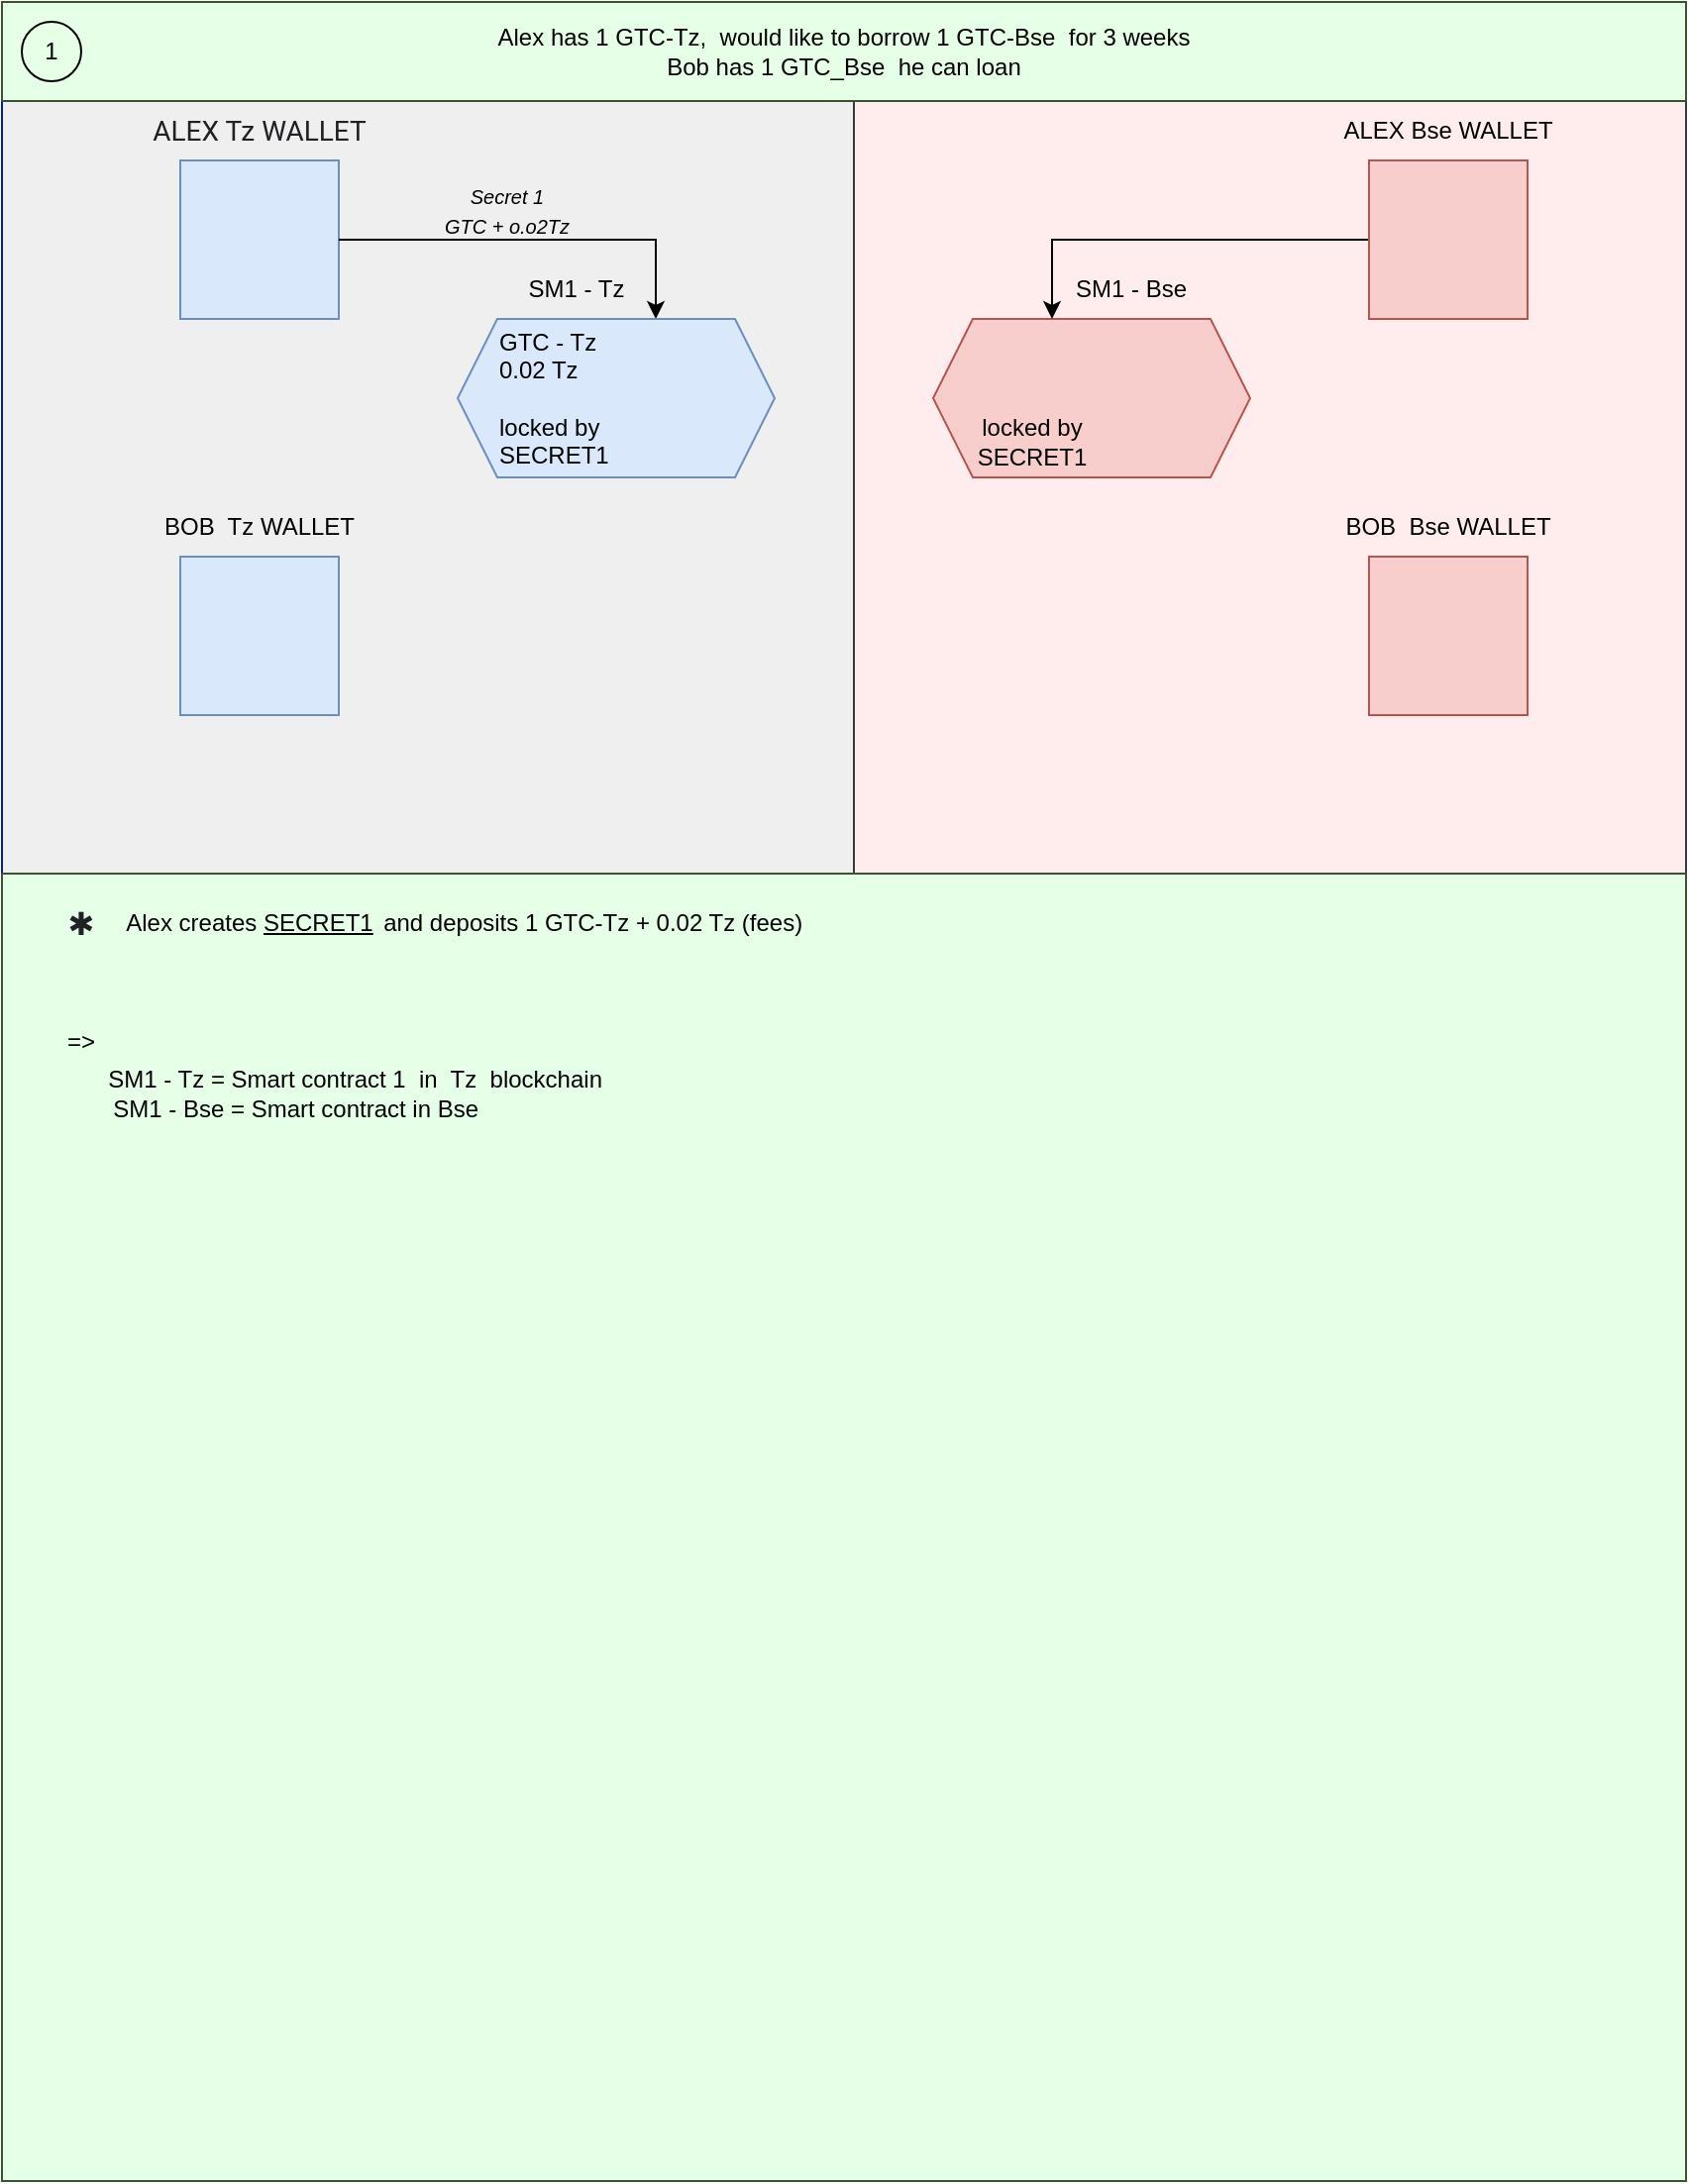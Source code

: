 <mxfile version="15.7.0" type="device" pages="7"><diagram id="C5RBs43oDa-KdzZeNtuy" name="1"><mxGraphModel dx="2098" dy="663" grid="1" gridSize="10" guides="1" tooltips="1" connect="1" arrows="1" fold="1" page="1" pageScale="1" pageWidth="850" pageHeight="1100" math="0" shadow="0"><root><mxCell id="WIyWlLk6GJQsqaUBKTNV-0"/><mxCell id="WIyWlLk6GJQsqaUBKTNV-1" parent="WIyWlLk6GJQsqaUBKTNV-0"/><mxCell id="GAfuPymHFVk9crSylYXG-30" value="" style="rounded=0;whiteSpace=wrap;html=1;fillColor=#EFEFEF;fontColor=#ffffff;strokeColor=#001DBC;" parent="WIyWlLk6GJQsqaUBKTNV-1" vertex="1"><mxGeometry x="-850" y="40" width="470" height="1060" as="geometry"/></mxCell><mxCell id="GAfuPymHFVk9crSylYXG-31" value="" style="rounded=0;whiteSpace=wrap;html=1;fillColor=#FFEDED;strokeColor=#36393d;" parent="WIyWlLk6GJQsqaUBKTNV-1" vertex="1"><mxGeometry x="-420" y="40" width="420" height="1060" as="geometry"/></mxCell><mxCell id="GAfuPymHFVk9crSylYXG-32" value="" style="rounded=0;whiteSpace=wrap;html=1;labelBackgroundColor=none;align=center;fillColor=#E6FFE7;strokeColor=#3A5431;fontColor=#ffffff;" parent="WIyWlLk6GJQsqaUBKTNV-1" vertex="1"><mxGeometry x="-850" width="850" height="50" as="geometry"/></mxCell><mxCell id="GAfuPymHFVk9crSylYXG-33" value="1" style="ellipse;whiteSpace=wrap;html=1;labelBackgroundColor=none;align=center;fillColor=none;" parent="WIyWlLk6GJQsqaUBKTNV-1" vertex="1"><mxGeometry x="-840" y="10" width="30" height="30" as="geometry"/></mxCell><mxCell id="GAfuPymHFVk9crSylYXG-5" value="" style="whiteSpace=wrap;html=1;aspect=fixed;fillColor=#dae8fc;strokeColor=#6c8ebf;" parent="WIyWlLk6GJQsqaUBKTNV-1" vertex="1"><mxGeometry x="-760" y="80" width="80" height="80" as="geometry"/></mxCell><mxCell id="GAfuPymHFVk9crSylYXG-6" value="&lt;span style=&quot;color: rgb(32, 33, 36); font-family: roboto, arial, sans-serif; font-size: 14px;&quot;&gt;ALEX Tz WALLET&lt;/span&gt;" style="text;html=1;fillColor=none;align=center;verticalAlign=middle;whiteSpace=wrap;rounded=0;labelBackgroundColor=none;" parent="WIyWlLk6GJQsqaUBKTNV-1" vertex="1"><mxGeometry x="-790" y="50" width="140" height="30" as="geometry"/></mxCell><mxCell id="GAfuPymHFVk9crSylYXG-11" value="" style="edgeStyle=segmentEdgeStyle;endArrow=classic;html=1;rounded=0;" parent="WIyWlLk6GJQsqaUBKTNV-1" edge="1"><mxGeometry width="50" height="50" relative="1" as="geometry"><mxPoint x="-680" y="120" as="sourcePoint"/><mxPoint x="-520" y="160" as="targetPoint"/><Array as="points"><mxPoint x="-520" y="120"/><mxPoint x="-520" y="160"/></Array></mxGeometry></mxCell><mxCell id="GAfuPymHFVk9crSylYXG-13" value="" style="shape=hexagon;perimeter=hexagonPerimeter2;whiteSpace=wrap;html=1;fixedSize=1;fillColor=#dae8fc;strokeColor=#6c8ebf;" parent="WIyWlLk6GJQsqaUBKTNV-1" vertex="1"><mxGeometry x="-620" y="160" width="160" height="80" as="geometry"/></mxCell><mxCell id="GAfuPymHFVk9crSylYXG-14" value="SM1 - Tz" style="text;html=1;strokeColor=none;fillColor=none;align=center;verticalAlign=middle;whiteSpace=wrap;rounded=0;" parent="WIyWlLk6GJQsqaUBKTNV-1" vertex="1"><mxGeometry x="-590" y="130" width="60" height="30" as="geometry"/></mxCell><mxCell id="GAfuPymHFVk9crSylYXG-15" value="&lt;div style=&quot;text-align: left&quot;&gt;GTC - Tz&lt;/div&gt;&lt;div style=&quot;text-align: left&quot;&gt;0.02 Tz&lt;/div&gt;&lt;div style=&quot;text-align: left&quot;&gt;&lt;br&gt;&lt;/div&gt;&lt;div style=&quot;text-align: left&quot;&gt;locked by SECRET1&lt;/div&gt;" style="text;html=1;strokeColor=none;fillColor=none;align=center;verticalAlign=middle;whiteSpace=wrap;rounded=0;" parent="WIyWlLk6GJQsqaUBKTNV-1" vertex="1"><mxGeometry x="-600" y="170" width="110" height="60" as="geometry"/></mxCell><mxCell id="GAfuPymHFVk9crSylYXG-16" value="" style="whiteSpace=wrap;html=1;aspect=fixed;fillColor=#dae8fc;strokeColor=#6c8ebf;" parent="WIyWlLk6GJQsqaUBKTNV-1" vertex="1"><mxGeometry x="-760" y="280" width="80" height="80" as="geometry"/></mxCell><mxCell id="GAfuPymHFVk9crSylYXG-17" value="BOB&amp;nbsp; Tz WALLET" style="text;html=1;strokeColor=none;fillColor=none;align=center;verticalAlign=middle;whiteSpace=wrap;rounded=0;" parent="WIyWlLk6GJQsqaUBKTNV-1" vertex="1"><mxGeometry x="-790" y="240" width="140" height="50" as="geometry"/></mxCell><mxCell id="GAfuPymHFVk9crSylYXG-18" value="" style="shape=hexagon;perimeter=hexagonPerimeter2;whiteSpace=wrap;html=1;fixedSize=1;fillColor=#f8cecc;strokeColor=#b85450;" parent="WIyWlLk6GJQsqaUBKTNV-1" vertex="1"><mxGeometry x="-380" y="160" width="160" height="80" as="geometry"/></mxCell><mxCell id="GAfuPymHFVk9crSylYXG-20" value="" style="edgeStyle=segmentEdgeStyle;endArrow=classic;html=1;rounded=0;entryX=0.375;entryY=0;entryDx=0;entryDy=0;exitX=0;exitY=0.5;exitDx=0;exitDy=0;" parent="WIyWlLk6GJQsqaUBKTNV-1" source="GAfuPymHFVk9crSylYXG-21" target="GAfuPymHFVk9crSylYXG-18" edge="1"><mxGeometry width="50" height="50" relative="1" as="geometry"><mxPoint x="-200" y="120" as="sourcePoint"/><mxPoint x="-300" y="50" as="targetPoint"/></mxGeometry></mxCell><mxCell id="GAfuPymHFVk9crSylYXG-21" value="" style="whiteSpace=wrap;html=1;aspect=fixed;fillColor=#f8cecc;strokeColor=#b85450;" parent="WIyWlLk6GJQsqaUBKTNV-1" vertex="1"><mxGeometry x="-160" y="80" width="80" height="80" as="geometry"/></mxCell><mxCell id="GAfuPymHFVk9crSylYXG-22" value="ALEX Bse WALLET" style="text;html=1;strokeColor=none;fillColor=none;align=center;verticalAlign=middle;whiteSpace=wrap;rounded=0;" parent="WIyWlLk6GJQsqaUBKTNV-1" vertex="1"><mxGeometry x="-220" y="50" width="200" height="30" as="geometry"/></mxCell><mxCell id="GAfuPymHFVk9crSylYXG-23" value="SM1 - Bse" style="text;html=1;strokeColor=none;fillColor=none;align=center;verticalAlign=middle;whiteSpace=wrap;rounded=0;" parent="WIyWlLk6GJQsqaUBKTNV-1" vertex="1"><mxGeometry x="-310" y="130" width="60" height="30" as="geometry"/></mxCell><mxCell id="GAfuPymHFVk9crSylYXG-24" value="&lt;br&gt;locked by SECRET1" style="text;html=1;strokeColor=none;fillColor=none;align=center;verticalAlign=middle;whiteSpace=wrap;rounded=0;" parent="WIyWlLk6GJQsqaUBKTNV-1" vertex="1"><mxGeometry x="-370" y="200" width="80" height="30" as="geometry"/></mxCell><mxCell id="GAfuPymHFVk9crSylYXG-28" value="" style="whiteSpace=wrap;html=1;aspect=fixed;fillColor=#f8cecc;strokeColor=#b85450;" parent="WIyWlLk6GJQsqaUBKTNV-1" vertex="1"><mxGeometry x="-160" y="280" width="80" height="80" as="geometry"/></mxCell><mxCell id="GAfuPymHFVk9crSylYXG-29" value="BOB&amp;nbsp; Bse WALLET" style="text;html=1;strokeColor=none;fillColor=none;align=center;verticalAlign=middle;whiteSpace=wrap;rounded=0;" parent="WIyWlLk6GJQsqaUBKTNV-1" vertex="1"><mxGeometry x="-190" y="250" width="140" height="30" as="geometry"/></mxCell><mxCell id="GAfuPymHFVk9crSylYXG-36" value="Alex has 1 GTC-Tz,&amp;nbsp; would like to borrow 1 GTC-Bse&amp;nbsp; for 3 weeks&lt;br&gt;Bob has 1 GTC_Bse&amp;nbsp; he can loan" style="text;html=1;strokeColor=none;fillColor=none;align=center;verticalAlign=middle;whiteSpace=wrap;rounded=0;labelBackgroundColor=none;" parent="WIyWlLk6GJQsqaUBKTNV-1" vertex="1"><mxGeometry x="-800" width="750" height="50" as="geometry"/></mxCell><mxCell id="GAfuPymHFVk9crSylYXG-37" value="" style="rounded=0;whiteSpace=wrap;html=1;labelBackgroundColor=none;align=center;fillColor=#E6FFE7;fontColor=#ffffff;strokeColor=#3A5431;" parent="WIyWlLk6GJQsqaUBKTNV-1" vertex="1"><mxGeometry x="-850" y="440" width="850" height="660" as="geometry"/></mxCell><mxCell id="GAfuPymHFVk9crSylYXG-39" value="&lt;span style=&quot;color: rgb(32 , 33 , 36) ; font-family: &amp;#34;roboto&amp;#34; , &amp;#34;arial&amp;#34; , sans-serif ; font-size: 16px ; text-align: left&quot;&gt;&amp;nbsp;✱&amp;nbsp;&lt;/span&gt;" style="text;html=1;strokeColor=none;fillColor=none;align=center;verticalAlign=middle;whiteSpace=wrap;rounded=0;labelBackgroundColor=none;" parent="WIyWlLk6GJQsqaUBKTNV-1" vertex="1"><mxGeometry x="-840" y="450" width="60" height="30" as="geometry"/></mxCell><mxCell id="GAfuPymHFVk9crSylYXG-40" value="Alex creates&amp;nbsp;&lt;u&gt;SECRET1&lt;br&gt;&lt;/u&gt;" style="text;html=1;strokeColor=none;fillColor=none;align=center;verticalAlign=middle;whiteSpace=wrap;rounded=0;labelBackgroundColor=none;" parent="WIyWlLk6GJQsqaUBKTNV-1" vertex="1"><mxGeometry x="-790" y="450" width="130" height="30" as="geometry"/></mxCell><mxCell id="GAfuPymHFVk9crSylYXG-41" value="and deposits 1 GTC-Tz + 0.02 Tz (fees)&amp;nbsp;" style="text;html=1;strokeColor=none;fillColor=none;align=center;verticalAlign=middle;whiteSpace=wrap;rounded=0;labelBackgroundColor=none;" parent="WIyWlLk6GJQsqaUBKTNV-1" vertex="1"><mxGeometry x="-690" y="450" width="280" height="30" as="geometry"/></mxCell><mxCell id="GAfuPymHFVk9crSylYXG-42" value="=&amp;gt;" style="text;html=1;strokeColor=none;fillColor=none;align=center;verticalAlign=middle;whiteSpace=wrap;rounded=0;labelBackgroundColor=none;" parent="WIyWlLk6GJQsqaUBKTNV-1" vertex="1"><mxGeometry x="-840" y="510" width="60" height="30" as="geometry"/></mxCell><mxCell id="GAfuPymHFVk9crSylYXG-43" value="SM1 - Tz = Smart contract 1&amp;nbsp; in&amp;nbsp; Tz&amp;nbsp; blockchain&amp;nbsp;&lt;br&gt;SM1 - Bse = Smart contract in Bse&amp;nbsp; &amp;nbsp; &amp;nbsp; &amp;nbsp; &amp;nbsp; &amp;nbsp; &amp;nbsp; &amp;nbsp; &amp;nbsp; &amp;nbsp;" style="text;html=1;strokeColor=none;fillColor=none;align=center;verticalAlign=middle;whiteSpace=wrap;rounded=0;labelBackgroundColor=none;" parent="WIyWlLk6GJQsqaUBKTNV-1" vertex="1"><mxGeometry x="-800" y="528" width="260" height="45" as="geometry"/></mxCell><mxCell id="GAfuPymHFVk9crSylYXG-45" value="&lt;span style=&quot;font-size: 10px&quot;&gt;Secret 1&lt;br&gt;GTC + o.o2Tz&lt;br&gt;&lt;/span&gt;" style="text;html=1;strokeColor=none;fillColor=none;align=center;verticalAlign=middle;whiteSpace=wrap;rounded=0;labelBackgroundColor=none;fontStyle=2" parent="WIyWlLk6GJQsqaUBKTNV-1" vertex="1"><mxGeometry x="-630" y="90" width="70" height="30" as="geometry"/></mxCell></root></mxGraphModel></diagram><diagram id="w3zDYLDwrAxcRPQphmO5" name="2"><mxGraphModel dx="1186" dy="796" grid="1" gridSize="10" guides="1" tooltips="1" connect="1" arrows="1" fold="1" page="1" pageScale="1" pageWidth="850" pageHeight="1100" math="0" shadow="0"><root><mxCell id="SnTFsdqZVQ0FaoaVxPsP-0"/><mxCell id="SnTFsdqZVQ0FaoaVxPsP-1" parent="SnTFsdqZVQ0FaoaVxPsP-0"/><mxCell id="x1Ctzro_PbbFxu3vq47h-0" value="" style="rounded=0;whiteSpace=wrap;html=1;fillColor=#EFEFEF;fontColor=#ffffff;strokeColor=#001DBC;" parent="SnTFsdqZVQ0FaoaVxPsP-1" vertex="1"><mxGeometry y="40" width="470" height="1060" as="geometry"/></mxCell><mxCell id="x1Ctzro_PbbFxu3vq47h-1" value="" style="rounded=0;whiteSpace=wrap;html=1;fillColor=#FFEDED;strokeColor=#36393d;" parent="SnTFsdqZVQ0FaoaVxPsP-1" vertex="1"><mxGeometry x="430" y="20.5" width="420" height="1060" as="geometry"/></mxCell><mxCell id="x1Ctzro_PbbFxu3vq47h-2" value="" style="rounded=0;whiteSpace=wrap;html=1;labelBackgroundColor=none;align=center;fillColor=#E6FFE7;strokeColor=#3A5431;fontColor=#ffffff;" parent="SnTFsdqZVQ0FaoaVxPsP-1" vertex="1"><mxGeometry width="850" height="50" as="geometry"/></mxCell><mxCell id="x1Ctzro_PbbFxu3vq47h-4" value="" style="whiteSpace=wrap;html=1;aspect=fixed;fillColor=#dae8fc;strokeColor=#6c8ebf;" parent="SnTFsdqZVQ0FaoaVxPsP-1" vertex="1"><mxGeometry x="90" y="80" width="80" height="80" as="geometry"/></mxCell><mxCell id="x1Ctzro_PbbFxu3vq47h-5" value="&lt;span style=&quot;color: rgb(32, 33, 36); font-family: roboto, arial, sans-serif; font-size: 14px;&quot;&gt;ALEX Tz WALLET&lt;/span&gt;" style="text;html=1;fillColor=none;align=center;verticalAlign=middle;whiteSpace=wrap;rounded=0;labelBackgroundColor=none;" parent="SnTFsdqZVQ0FaoaVxPsP-1" vertex="1"><mxGeometry x="60" y="50" width="140" height="30" as="geometry"/></mxCell><mxCell id="x1Ctzro_PbbFxu3vq47h-7" value="" style="shape=hexagon;perimeter=hexagonPerimeter2;whiteSpace=wrap;html=1;fixedSize=1;fillColor=#dae8fc;strokeColor=#6c8ebf;" parent="SnTFsdqZVQ0FaoaVxPsP-1" vertex="1"><mxGeometry x="230" y="160" width="160" height="80" as="geometry"/></mxCell><mxCell id="x1Ctzro_PbbFxu3vq47h-8" value="SM1 - Tz" style="text;html=1;strokeColor=none;fillColor=none;align=center;verticalAlign=middle;whiteSpace=wrap;rounded=0;" parent="SnTFsdqZVQ0FaoaVxPsP-1" vertex="1"><mxGeometry x="260" y="130" width="60" height="30" as="geometry"/></mxCell><mxCell id="x1Ctzro_PbbFxu3vq47h-9" value="&lt;div style=&quot;text-align: left&quot;&gt;GTC - Tz&lt;/div&gt;&lt;div style=&quot;text-align: left&quot;&gt;0.02 Tz&lt;/div&gt;&lt;div style=&quot;text-align: left&quot;&gt;&lt;br&gt;&lt;/div&gt;&lt;div style=&quot;text-align: left&quot;&gt;locked by SECRET1&lt;/div&gt;" style="text;html=1;strokeColor=none;fillColor=none;align=center;verticalAlign=middle;whiteSpace=wrap;rounded=0;" parent="SnTFsdqZVQ0FaoaVxPsP-1" vertex="1"><mxGeometry x="250" y="170" width="110" height="60" as="geometry"/></mxCell><mxCell id="x1Ctzro_PbbFxu3vq47h-10" value="" style="whiteSpace=wrap;html=1;aspect=fixed;fillColor=#dae8fc;strokeColor=#6c8ebf;" parent="SnTFsdqZVQ0FaoaVxPsP-1" vertex="1"><mxGeometry x="90" y="280" width="80" height="80" as="geometry"/></mxCell><mxCell id="x1Ctzro_PbbFxu3vq47h-11" value="BOB&amp;nbsp; Tz WALLET" style="text;html=1;strokeColor=none;fillColor=none;align=center;verticalAlign=middle;whiteSpace=wrap;rounded=0;" parent="SnTFsdqZVQ0FaoaVxPsP-1" vertex="1"><mxGeometry x="60" y="240" width="140" height="50" as="geometry"/></mxCell><mxCell id="x1Ctzro_PbbFxu3vq47h-12" value="" style="shape=hexagon;perimeter=hexagonPerimeter2;whiteSpace=wrap;html=1;fixedSize=1;fillColor=#f8cecc;strokeColor=#b85450;" parent="SnTFsdqZVQ0FaoaVxPsP-1" vertex="1"><mxGeometry x="470" y="160" width="160" height="80" as="geometry"/></mxCell><mxCell id="x1Ctzro_PbbFxu3vq47h-14" value="" style="whiteSpace=wrap;html=1;aspect=fixed;fillColor=#f8cecc;strokeColor=#b85450;" parent="SnTFsdqZVQ0FaoaVxPsP-1" vertex="1"><mxGeometry x="690" y="80" width="80" height="80" as="geometry"/></mxCell><mxCell id="x1Ctzro_PbbFxu3vq47h-15" value="ALEX Bse WALLET" style="text;html=1;strokeColor=none;fillColor=none;align=center;verticalAlign=middle;whiteSpace=wrap;rounded=0;" parent="SnTFsdqZVQ0FaoaVxPsP-1" vertex="1"><mxGeometry x="630" y="50" width="200" height="30" as="geometry"/></mxCell><mxCell id="x1Ctzro_PbbFxu3vq47h-16" value="SM1 - Bse" style="text;html=1;strokeColor=none;fillColor=none;align=center;verticalAlign=middle;whiteSpace=wrap;rounded=0;" parent="SnTFsdqZVQ0FaoaVxPsP-1" vertex="1"><mxGeometry x="540" y="130" width="60" height="30" as="geometry"/></mxCell><mxCell id="x1Ctzro_PbbFxu3vq47h-17" value="&lt;br&gt;locked by SECRET1" style="text;html=1;strokeColor=none;fillColor=none;align=center;verticalAlign=middle;whiteSpace=wrap;rounded=0;" parent="SnTFsdqZVQ0FaoaVxPsP-1" vertex="1"><mxGeometry x="480" y="200" width="80" height="30" as="geometry"/></mxCell><mxCell id="x1Ctzro_PbbFxu3vq47h-18" value="" style="whiteSpace=wrap;html=1;aspect=fixed;fillColor=#f8cecc;strokeColor=#b85450;" parent="SnTFsdqZVQ0FaoaVxPsP-1" vertex="1"><mxGeometry x="690" y="280" width="80" height="80" as="geometry"/></mxCell><mxCell id="x1Ctzro_PbbFxu3vq47h-19" value="BOB&amp;nbsp; Bse WALLET" style="text;html=1;strokeColor=none;fillColor=none;align=center;verticalAlign=middle;whiteSpace=wrap;rounded=0;" parent="SnTFsdqZVQ0FaoaVxPsP-1" vertex="1"><mxGeometry x="660" y="250" width="140" height="30" as="geometry"/></mxCell><mxCell id="x1Ctzro_PbbFxu3vq47h-21" value="Bob deposits 2 GTC-Bse&amp;nbsp; in SM1-Bse&amp;nbsp; and creates SECRET2&amp;nbsp; &amp;nbsp; &amp;nbsp; &amp;nbsp; &amp;nbsp; &amp;nbsp; &amp;nbsp; &amp;nbsp; &amp;nbsp; &amp;nbsp; &amp;nbsp; &amp;nbsp; &amp;nbsp; &amp;nbsp; &amp;nbsp; &amp;nbsp; &amp;nbsp; &amp;nbsp; &amp;nbsp; &amp;nbsp; &amp;nbsp; &amp;nbsp; &amp;nbsp; &amp;nbsp; &amp;nbsp; &amp;nbsp; &amp;nbsp; &amp;nbsp; &amp;nbsp; &amp;nbsp; &amp;nbsp; &amp;nbsp; &amp;nbsp; &amp;nbsp; &amp;nbsp; &amp;nbsp; &amp;nbsp; &amp;nbsp; &amp;nbsp; &amp;nbsp; &amp;nbsp; &amp;nbsp; &amp;nbsp; &amp;nbsp; &amp;nbsp; &amp;nbsp; &amp;nbsp; &amp;nbsp; &amp;nbsp; &amp;nbsp; &amp;nbsp; &amp;nbsp; &amp;nbsp; &amp;nbsp; &amp;nbsp; &amp;nbsp; &amp;nbsp; &amp;nbsp; &amp;nbsp; &amp;nbsp; &amp;nbsp; &amp;nbsp; &amp;nbsp;" style="text;html=1;strokeColor=none;fillColor=none;align=center;verticalAlign=middle;whiteSpace=wrap;rounded=0;labelBackgroundColor=none;" parent="SnTFsdqZVQ0FaoaVxPsP-1" vertex="1"><mxGeometry x="50" width="750" height="50" as="geometry"/></mxCell><mxCell id="x1Ctzro_PbbFxu3vq47h-22" value="" style="rounded=0;whiteSpace=wrap;html=1;labelBackgroundColor=none;align=center;fillColor=#E6FFE7;fontColor=#ffffff;strokeColor=#3A5431;" parent="SnTFsdqZVQ0FaoaVxPsP-1" vertex="1"><mxGeometry y="440" width="850" height="660" as="geometry"/></mxCell><mxCell id="x1Ctzro_PbbFxu3vq47h-23" value="&lt;span style=&quot;color: rgb(32 , 33 , 36) ; font-family: &amp;#34;roboto&amp;#34; , &amp;#34;arial&amp;#34; , sans-serif ; font-size: 16px ; text-align: left&quot;&gt;&amp;nbsp;✱&amp;nbsp;&lt;/span&gt;" style="text;html=1;strokeColor=none;fillColor=none;align=center;verticalAlign=middle;whiteSpace=wrap;rounded=0;labelBackgroundColor=none;" parent="SnTFsdqZVQ0FaoaVxPsP-1" vertex="1"><mxGeometry x="10" y="450" width="60" height="30" as="geometry"/></mxCell><mxCell id="x1Ctzro_PbbFxu3vq47h-24" value="&lt;u&gt;SM1-Bse&lt;br&gt;&lt;/u&gt;" style="text;html=1;strokeColor=none;fillColor=none;align=center;verticalAlign=middle;whiteSpace=wrap;rounded=0;labelBackgroundColor=none;" parent="SnTFsdqZVQ0FaoaVxPsP-1" vertex="1"><mxGeometry x="50" y="450" width="70" height="30" as="geometry"/></mxCell><mxCell id="x1Ctzro_PbbFxu3vq47h-25" value="now has 1 GTC-Bse&amp;nbsp; that can be sent to ALEX Bse WALLET when SECRET1&amp;nbsp; is revealed" style="text;html=1;strokeColor=none;fillColor=none;align=center;verticalAlign=middle;whiteSpace=wrap;rounded=0;labelBackgroundColor=none;" parent="SnTFsdqZVQ0FaoaVxPsP-1" vertex="1"><mxGeometry x="110" y="450" width="490" height="30" as="geometry"/></mxCell><mxCell id="x1Ctzro_PbbFxu3vq47h-27" value="&lt;u&gt;SM1-Tz&lt;/u&gt;&amp;nbsp;also has1 GTC-Tz + 0.02 Tz&amp;nbsp; &amp;nbsp; &amp;nbsp; &amp;nbsp; &amp;nbsp; &amp;nbsp; &amp;nbsp; &amp;nbsp;&amp;nbsp;&lt;br&gt;&amp;nbsp;SM2-Bse has 1 GTC-Bse&amp;nbsp; &amp;nbsp; &amp;nbsp; &amp;nbsp; &amp;nbsp; &amp;nbsp; &amp;nbsp; &amp;nbsp; &amp;nbsp; &amp;nbsp; &amp;nbsp; &amp;nbsp; &amp;nbsp; &amp;nbsp; &amp;nbsp; &amp;nbsp; &amp;nbsp; &amp;nbsp;" style="text;html=1;strokeColor=none;fillColor=none;align=center;verticalAlign=middle;whiteSpace=wrap;rounded=0;labelBackgroundColor=none;" parent="SnTFsdqZVQ0FaoaVxPsP-1" vertex="1"><mxGeometry x="50" y="528" width="260" height="45" as="geometry"/></mxCell><mxCell id="ada4FerKcZR37hIaGX50-0" value="2" style="ellipse;whiteSpace=wrap;html=1;labelBackgroundColor=none;align=center;fillColor=none;" parent="SnTFsdqZVQ0FaoaVxPsP-1" vertex="1"><mxGeometry x="10" y="10" width="30" height="30" as="geometry"/></mxCell><mxCell id="yE1wP-obDe0zR1rMJZze-2" value="" style="shape=hexagon;perimeter=hexagonPerimeter2;whiteSpace=wrap;html=1;fixedSize=1;fillColor=#f8cecc;strokeColor=#b85450;" parent="SnTFsdqZVQ0FaoaVxPsP-1" vertex="1"><mxGeometry x="440" y="340" width="150" height="80" as="geometry"/></mxCell><mxCell id="yE1wP-obDe0zR1rMJZze-3" value="" style="edgeStyle=segmentEdgeStyle;endArrow=classic;html=1;rounded=0;exitX=0;exitY=0.5;exitDx=0;exitDy=0;entryX=0.625;entryY=1;entryDx=0;entryDy=0;" parent="SnTFsdqZVQ0FaoaVxPsP-1" source="x1Ctzro_PbbFxu3vq47h-18" target="x1Ctzro_PbbFxu3vq47h-12" edge="1"><mxGeometry width="50" height="50" relative="1" as="geometry"><mxPoint x="400" y="270" as="sourcePoint"/><mxPoint x="450" y="220" as="targetPoint"/></mxGeometry></mxCell><mxCell id="yE1wP-obDe0zR1rMJZze-5" value="" style="edgeStyle=segmentEdgeStyle;endArrow=classic;html=1;rounded=0;entryX=0.625;entryY=0;entryDx=0;entryDy=0;exitX=0.375;exitY=1;exitDx=0;exitDy=0;" parent="SnTFsdqZVQ0FaoaVxPsP-1" source="x1Ctzro_PbbFxu3vq47h-12" target="yE1wP-obDe0zR1rMJZze-2" edge="1"><mxGeometry width="50" height="50" relative="1" as="geometry"><mxPoint x="400" y="270" as="sourcePoint"/><mxPoint x="450" y="220" as="targetPoint"/></mxGeometry></mxCell><mxCell id="b-sOoq_m9F7567CXJE4B-0" value="1 gtc-Bse" style="text;html=1;strokeColor=none;fillColor=none;align=center;verticalAlign=middle;whiteSpace=wrap;rounded=0;" parent="SnTFsdqZVQ0FaoaVxPsP-1" vertex="1"><mxGeometry x="460" y="340" width="60" height="30" as="geometry"/></mxCell><mxCell id="WFqky2W_T36IFsArHA05-0" value="&lt;br&gt;locked by SECRET2" style="text;html=1;strokeColor=none;fillColor=none;align=center;verticalAlign=middle;whiteSpace=wrap;rounded=0;" parent="SnTFsdqZVQ0FaoaVxPsP-1" vertex="1"><mxGeometry x="450" y="380" width="80" height="30" as="geometry"/></mxCell><mxCell id="8PsvKK_AJ2CaDCx0pXdo-0" value="SM2 - Bse" style="text;html=1;strokeColor=none;fillColor=none;align=center;verticalAlign=middle;whiteSpace=wrap;rounded=0;shadow=0;glass=0;sketch=0;" parent="SnTFsdqZVQ0FaoaVxPsP-1" vertex="1"><mxGeometry x="470" y="420" width="80" height="20" as="geometry"/></mxCell><mxCell id="V-8HBdLwyC8nkU1oplsC-0" value="&lt;span style=&quot;font-size: 10px&quot;&gt;2 GTC-Bse&lt;br&gt;&lt;/span&gt;" style="text;html=1;strokeColor=none;fillColor=none;align=center;verticalAlign=middle;whiteSpace=wrap;rounded=0;labelBackgroundColor=none;fontStyle=2" parent="SnTFsdqZVQ0FaoaVxPsP-1" vertex="1"><mxGeometry x="560" y="280" width="80" height="30" as="geometry"/></mxCell><mxCell id="V-8HBdLwyC8nkU1oplsC-1" value="&lt;span style=&quot;font-size: 10px&quot;&gt;1 GTC-Bse&lt;br&gt;&lt;/span&gt;" style="text;html=1;strokeColor=none;fillColor=none;align=center;verticalAlign=middle;whiteSpace=wrap;rounded=0;labelBackgroundColor=none;fontStyle=2" parent="SnTFsdqZVQ0FaoaVxPsP-1" vertex="1"><mxGeometry x="460" y="270" width="80" height="30" as="geometry"/></mxCell></root></mxGraphModel></diagram><diagram id="dHWfA4k4y9n--psID2Eo" name="3"><mxGraphModel dx="1186" dy="796" grid="1" gridSize="10" guides="1" tooltips="1" connect="1" arrows="1" fold="1" page="1" pageScale="1" pageWidth="850" pageHeight="1100" math="0" shadow="0"><root><mxCell id="1cIRH37dxcyo9Bc4Qk9C-0"/><mxCell id="1cIRH37dxcyo9Bc4Qk9C-1" parent="1cIRH37dxcyo9Bc4Qk9C-0"/><mxCell id="pBuansXP4qLlBa-MbVqR-0" value="" style="rounded=0;whiteSpace=wrap;html=1;fillColor=#EFEFEF;fontColor=#ffffff;strokeColor=#001DBC;" parent="1cIRH37dxcyo9Bc4Qk9C-1" vertex="1"><mxGeometry y="40" width="470" height="1060" as="geometry"/></mxCell><mxCell id="pBuansXP4qLlBa-MbVqR-1" value="" style="rounded=0;whiteSpace=wrap;html=1;fillColor=#FFEDED;strokeColor=#36393d;" parent="1cIRH37dxcyo9Bc4Qk9C-1" vertex="1"><mxGeometry x="430" y="10" width="420" height="1060" as="geometry"/></mxCell><mxCell id="pBuansXP4qLlBa-MbVqR-2" value="" style="rounded=0;whiteSpace=wrap;html=1;labelBackgroundColor=none;align=center;fillColor=#E6FFE7;strokeColor=#3A5431;fontColor=#ffffff;" parent="1cIRH37dxcyo9Bc4Qk9C-1" vertex="1"><mxGeometry width="850" height="50" as="geometry"/></mxCell><mxCell id="pBuansXP4qLlBa-MbVqR-3" value="" style="whiteSpace=wrap;html=1;aspect=fixed;fillColor=#dae8fc;strokeColor=#6c8ebf;" parent="1cIRH37dxcyo9Bc4Qk9C-1" vertex="1"><mxGeometry x="90" y="80" width="80" height="80" as="geometry"/></mxCell><mxCell id="pBuansXP4qLlBa-MbVqR-4" value="&lt;span style=&quot;color: rgb(32, 33, 36); font-family: roboto, arial, sans-serif; font-size: 14px;&quot;&gt;ALEX Tz WALLET&lt;/span&gt;" style="text;html=1;fillColor=none;align=center;verticalAlign=middle;whiteSpace=wrap;rounded=0;labelBackgroundColor=none;" parent="1cIRH37dxcyo9Bc4Qk9C-1" vertex="1"><mxGeometry x="60" y="50" width="140" height="30" as="geometry"/></mxCell><mxCell id="pBuansXP4qLlBa-MbVqR-5" value="" style="shape=hexagon;perimeter=hexagonPerimeter2;whiteSpace=wrap;html=1;fixedSize=1;fillColor=#dae8fc;strokeColor=#6c8ebf;" parent="1cIRH37dxcyo9Bc4Qk9C-1" vertex="1"><mxGeometry x="230" y="160" width="160" height="80" as="geometry"/></mxCell><mxCell id="pBuansXP4qLlBa-MbVqR-6" value="SM1 - Tz" style="text;html=1;strokeColor=none;fillColor=none;align=center;verticalAlign=middle;whiteSpace=wrap;rounded=0;" parent="1cIRH37dxcyo9Bc4Qk9C-1" vertex="1"><mxGeometry x="260" y="130" width="60" height="30" as="geometry"/></mxCell><mxCell id="pBuansXP4qLlBa-MbVqR-7" value="&lt;div style=&quot;text-align: left&quot;&gt;&lt;br&gt;&lt;/div&gt;&lt;div style=&quot;text-align: left&quot;&gt;&lt;br&gt;&lt;/div&gt;&lt;div style=&quot;text-align: left&quot;&gt;&lt;br&gt;&lt;/div&gt;&lt;div style=&quot;text-align: left&quot;&gt;locked by SECRET1&lt;/div&gt;" style="text;html=1;strokeColor=none;fillColor=none;align=center;verticalAlign=middle;whiteSpace=wrap;rounded=0;" parent="1cIRH37dxcyo9Bc4Qk9C-1" vertex="1"><mxGeometry x="250" y="170" width="110" height="60" as="geometry"/></mxCell><mxCell id="pBuansXP4qLlBa-MbVqR-8" value="0.02&amp;nbsp; Tz" style="whiteSpace=wrap;html=1;aspect=fixed;fillColor=#dae8fc;strokeColor=#6c8ebf;" parent="1cIRH37dxcyo9Bc4Qk9C-1" vertex="1"><mxGeometry x="90" y="280" width="80" height="80" as="geometry"/></mxCell><mxCell id="pBuansXP4qLlBa-MbVqR-9" value="BOB&amp;nbsp; Tz WALLET" style="text;html=1;strokeColor=none;fillColor=none;align=center;verticalAlign=middle;whiteSpace=wrap;rounded=0;" parent="1cIRH37dxcyo9Bc4Qk9C-1" vertex="1"><mxGeometry x="60" y="260" width="140" height="10" as="geometry"/></mxCell><mxCell id="pBuansXP4qLlBa-MbVqR-10" value="" style="shape=hexagon;perimeter=hexagonPerimeter2;whiteSpace=wrap;html=1;fixedSize=1;fillColor=#f8cecc;strokeColor=#b85450;" parent="1cIRH37dxcyo9Bc4Qk9C-1" vertex="1"><mxGeometry x="470" y="160" width="160" height="80" as="geometry"/></mxCell><mxCell id="pBuansXP4qLlBa-MbVqR-11" value="" style="whiteSpace=wrap;html=1;aspect=fixed;fillColor=#f8cecc;strokeColor=#b85450;" parent="1cIRH37dxcyo9Bc4Qk9C-1" vertex="1"><mxGeometry x="690" y="80" width="80" height="80" as="geometry"/></mxCell><mxCell id="pBuansXP4qLlBa-MbVqR-12" value="ALEX Bse WALLET" style="text;html=1;strokeColor=none;fillColor=none;align=center;verticalAlign=middle;whiteSpace=wrap;rounded=0;" parent="1cIRH37dxcyo9Bc4Qk9C-1" vertex="1"><mxGeometry x="630" y="50" width="200" height="30" as="geometry"/></mxCell><mxCell id="pBuansXP4qLlBa-MbVqR-13" value="SM1 - Bse" style="text;html=1;strokeColor=none;fillColor=none;align=center;verticalAlign=middle;whiteSpace=wrap;rounded=0;" parent="1cIRH37dxcyo9Bc4Qk9C-1" vertex="1"><mxGeometry x="490" y="130" width="70" height="30" as="geometry"/></mxCell><mxCell id="pBuansXP4qLlBa-MbVqR-14" value="&lt;br&gt;locked by SECRET1" style="text;html=1;strokeColor=none;fillColor=none;align=center;verticalAlign=middle;whiteSpace=wrap;rounded=0;" parent="1cIRH37dxcyo9Bc4Qk9C-1" vertex="1"><mxGeometry x="480" y="200" width="80" height="30" as="geometry"/></mxCell><mxCell id="pBuansXP4qLlBa-MbVqR-15" value="" style="whiteSpace=wrap;html=1;aspect=fixed;fillColor=#f8cecc;strokeColor=#b85450;" parent="1cIRH37dxcyo9Bc4Qk9C-1" vertex="1"><mxGeometry x="690" y="280" width="80" height="80" as="geometry"/></mxCell><mxCell id="pBuansXP4qLlBa-MbVqR-16" value="BOB&amp;nbsp; Bse WALLET" style="text;html=1;strokeColor=none;fillColor=none;align=center;verticalAlign=middle;whiteSpace=wrap;rounded=0;" parent="1cIRH37dxcyo9Bc4Qk9C-1" vertex="1"><mxGeometry x="660" y="250" width="140" height="30" as="geometry"/></mxCell><mxCell id="pBuansXP4qLlBa-MbVqR-17" value="alex claims 1 GTC-Bse&amp;nbsp; by revealing &lt;u&gt;SECRET1&lt;/u&gt;&amp;nbsp;" style="text;html=1;strokeColor=none;fillColor=none;align=center;verticalAlign=middle;whiteSpace=wrap;rounded=0;labelBackgroundColor=none;" parent="1cIRH37dxcyo9Bc4Qk9C-1" vertex="1"><mxGeometry x="50" width="260" height="50" as="geometry"/></mxCell><mxCell id="pBuansXP4qLlBa-MbVqR-18" value="" style="rounded=0;whiteSpace=wrap;html=1;labelBackgroundColor=none;align=center;fillColor=#E6FFE7;fontColor=#ffffff;strokeColor=#3A5431;" parent="1cIRH37dxcyo9Bc4Qk9C-1" vertex="1"><mxGeometry y="440" width="850" height="660" as="geometry"/></mxCell><mxCell id="pBuansXP4qLlBa-MbVqR-19" value="&lt;span style=&quot;color: rgb(32 , 33 , 36) ; font-family: &amp;#34;roboto&amp;#34; , &amp;#34;arial&amp;#34; , sans-serif ; font-size: 16px ; text-align: left&quot;&gt;&amp;nbsp;✱&amp;nbsp;&lt;/span&gt;" style="text;html=1;strokeColor=none;fillColor=none;align=center;verticalAlign=middle;whiteSpace=wrap;rounded=0;labelBackgroundColor=none;" parent="1cIRH37dxcyo9Bc4Qk9C-1" vertex="1"><mxGeometry x="10" y="450" width="60" height="30" as="geometry"/></mxCell><mxCell id="pBuansXP4qLlBa-MbVqR-20" value="SM1&amp;nbsp; emits&amp;nbsp; SECRET1" style="text;html=1;strokeColor=none;fillColor=none;align=center;verticalAlign=middle;whiteSpace=wrap;rounded=0;labelBackgroundColor=none;" parent="1cIRH37dxcyo9Bc4Qk9C-1" vertex="1"><mxGeometry x="60" y="450" width="130" height="30" as="geometry"/></mxCell><mxCell id="pBuansXP4qLlBa-MbVqR-24" value="3" style="ellipse;whiteSpace=wrap;html=1;labelBackgroundColor=none;align=center;fillColor=none;" parent="1cIRH37dxcyo9Bc4Qk9C-1" vertex="1"><mxGeometry x="10" y="10" width="30" height="30" as="geometry"/></mxCell><mxCell id="pBuansXP4qLlBa-MbVqR-25" value="" style="shape=hexagon;perimeter=hexagonPerimeter2;whiteSpace=wrap;html=1;fixedSize=1;fillColor=#f8cecc;strokeColor=#b85450;" parent="1cIRH37dxcyo9Bc4Qk9C-1" vertex="1"><mxGeometry x="440" y="340" width="150" height="80" as="geometry"/></mxCell><mxCell id="pBuansXP4qLlBa-MbVqR-28" value="1 gtc-Bse" style="text;html=1;strokeColor=none;fillColor=none;align=center;verticalAlign=middle;whiteSpace=wrap;rounded=0;" parent="1cIRH37dxcyo9Bc4Qk9C-1" vertex="1"><mxGeometry x="460" y="340" width="60" height="30" as="geometry"/></mxCell><mxCell id="pBuansXP4qLlBa-MbVqR-29" value="&lt;br&gt;locked by SECRET2" style="text;html=1;strokeColor=none;fillColor=none;align=center;verticalAlign=middle;whiteSpace=wrap;rounded=0;" parent="1cIRH37dxcyo9Bc4Qk9C-1" vertex="1"><mxGeometry x="450" y="380" width="80" height="30" as="geometry"/></mxCell><mxCell id="pBuansXP4qLlBa-MbVqR-34" value="" style="edgeStyle=segmentEdgeStyle;endArrow=classic;html=1;rounded=0;exitX=0;exitY=0.75;exitDx=0;exitDy=0;" parent="1cIRH37dxcyo9Bc4Qk9C-1" source="pBuansXP4qLlBa-MbVqR-11" edge="1"><mxGeometry width="50" height="50" relative="1" as="geometry"><mxPoint x="690" y="160" as="sourcePoint"/><mxPoint x="690" y="110" as="targetPoint"/><Array as="points"><mxPoint x="650" y="140"/><mxPoint x="650" y="180"/><mxPoint x="590" y="180"/><mxPoint x="590" y="110"/></Array></mxGeometry></mxCell><mxCell id="Ek7TcnMcvBQo_BeHbMLp-0" value="&lt;span style=&quot;font-size: 10px&quot;&gt;claims&lt;br&gt;&lt;/span&gt;" style="text;html=1;strokeColor=none;fillColor=none;align=center;verticalAlign=middle;whiteSpace=wrap;rounded=0;labelBackgroundColor=none;fontStyle=2" parent="1cIRH37dxcyo9Bc4Qk9C-1" vertex="1"><mxGeometry x="620" y="80" width="60" height="30" as="geometry"/></mxCell><mxCell id="Ek7TcnMcvBQo_BeHbMLp-2" value="" style="edgeStyle=segmentEdgeStyle;endArrow=classic;html=1;rounded=0;" parent="1cIRH37dxcyo9Bc4Qk9C-1" edge="1"><mxGeometry width="50" height="50" relative="1" as="geometry"><mxPoint x="620" y="220" as="sourcePoint"/><mxPoint x="640" y="220" as="targetPoint"/><Array as="points"><mxPoint x="620" y="220"/><mxPoint x="620" y="220"/></Array></mxGeometry></mxCell><mxCell id="Ek7TcnMcvBQo_BeHbMLp-3" value="SECRET1&amp;nbsp; REVEALED&amp;nbsp;" style="shape=ext;double=1;rounded=0;whiteSpace=wrap;html=1;fillColor=#F8DFDF;strokeColor=#67AB9F;" parent="1cIRH37dxcyo9Bc4Qk9C-1" vertex="1"><mxGeometry x="640" y="200" width="80" height="30" as="geometry"/></mxCell><mxCell id="4rfcL6g_bQQC8waQ9HWo-2" value="" style="edgeStyle=segmentEdgeStyle;endArrow=classic;html=1;rounded=0;entryX=0;entryY=0.5;entryDx=0;entryDy=0;exitX=0;exitY=0.5;exitDx=0;exitDy=0;" parent="1cIRH37dxcyo9Bc4Qk9C-1" source="pBuansXP4qLlBa-MbVqR-5" target="pBuansXP4qLlBa-MbVqR-8" edge="1"><mxGeometry width="50" height="50" relative="1" as="geometry"><mxPoint x="400" y="270" as="sourcePoint"/><mxPoint x="450" y="220" as="targetPoint"/><Array as="points"><mxPoint x="60" y="200"/><mxPoint x="60" y="320"/></Array></mxGeometry></mxCell><mxCell id="4rfcL6g_bQQC8waQ9HWo-3" value="&lt;span style=&quot;font-size: 10px&quot;&gt;0.02 Tz&lt;br&gt;&lt;/span&gt;" style="text;html=1;strokeColor=none;fillColor=none;align=center;verticalAlign=middle;whiteSpace=wrap;rounded=0;labelBackgroundColor=none;fontStyle=2" parent="1cIRH37dxcyo9Bc4Qk9C-1" vertex="1"><mxGeometry x="60" y="170" width="60" height="30" as="geometry"/></mxCell><mxCell id="4rfcL6g_bQQC8waQ9HWo-4" value="1 GTC-Tz" style="shape=hexagon;perimeter=hexagonPerimeter2;whiteSpace=wrap;html=1;fixedSize=1;strokeColor=#6c8ebf;fillColor=#dae8fc;" parent="1cIRH37dxcyo9Bc4Qk9C-1" vertex="1"><mxGeometry x="270" y="340" width="120" height="80" as="geometry"/></mxCell><mxCell id="4rfcL6g_bQQC8waQ9HWo-7" value="" style="edgeStyle=segmentEdgeStyle;endArrow=classic;html=1;rounded=0;entryX=0.625;entryY=0;entryDx=0;entryDy=0;exitX=0.725;exitY=1;exitDx=0;exitDy=0;exitPerimeter=0;" parent="1cIRH37dxcyo9Bc4Qk9C-1" source="pBuansXP4qLlBa-MbVqR-5" target="4rfcL6g_bQQC8waQ9HWo-4" edge="1"><mxGeometry width="50" height="50" relative="1" as="geometry"><mxPoint x="480" y="270" as="sourcePoint"/><mxPoint x="530" y="220" as="targetPoint"/></mxGeometry></mxCell><mxCell id="4rfcL6g_bQQC8waQ9HWo-8" value="&lt;span style=&quot;font-size: 10px&quot;&gt;1 GTC-Tz&lt;br&gt;&lt;/span&gt;" style="text;html=1;strokeColor=none;fillColor=none;align=center;verticalAlign=middle;whiteSpace=wrap;rounded=0;labelBackgroundColor=none;fontStyle=2" parent="1cIRH37dxcyo9Bc4Qk9C-1" vertex="1"><mxGeometry x="330" y="270" width="80" height="30" as="geometry"/></mxCell><mxCell id="4rfcL6g_bQQC8waQ9HWo-12" value="&lt;span style=&quot;font-size: 10px&quot;&gt;Trigger&lt;br&gt;&lt;/span&gt;" style="text;html=1;strokeColor=none;fillColor=none;align=center;verticalAlign=middle;whiteSpace=wrap;rounded=0;labelBackgroundColor=none;fontStyle=2" parent="1cIRH37dxcyo9Bc4Qk9C-1" vertex="1"><mxGeometry x="310" y="250" width="30" height="10" as="geometry"/></mxCell><mxCell id="WIPjVGcnvNHsDbQ39AFc-0" value="SECRET1" style="ellipse;shape=cloud;whiteSpace=wrap;html=1;strokeColor=#6c8ebf;fillColor=#dae8fc;strokeWidth=1;" parent="1cIRH37dxcyo9Bc4Qk9C-1" vertex="1"><mxGeometry x="200" y="290" width="90" height="35" as="geometry"/></mxCell><mxCell id="WIPjVGcnvNHsDbQ39AFc-4" value="" style="edgeStyle=segmentEdgeStyle;endArrow=classic;html=1;rounded=0;exitX=0.625;exitY=0.2;exitDx=0;exitDy=0;exitPerimeter=0;entryX=0.375;entryY=1;entryDx=0;entryDy=0;" parent="1cIRH37dxcyo9Bc4Qk9C-1" source="WIPjVGcnvNHsDbQ39AFc-0" target="pBuansXP4qLlBa-MbVqR-5" edge="1"><mxGeometry width="50" height="50" relative="1" as="geometry"><mxPoint x="510" y="310" as="sourcePoint"/><mxPoint x="560" y="260" as="targetPoint"/><Array as="points"><mxPoint x="256" y="250"/><mxPoint x="290" y="250"/></Array></mxGeometry></mxCell><mxCell id="WIPjVGcnvNHsDbQ39AFc-5" value="&lt;span style=&quot;font-size: 10px&quot;&gt;claims&lt;br&gt;loan&lt;br&gt;&lt;/span&gt;" style="text;html=1;strokeColor=none;fillColor=none;align=center;verticalAlign=middle;whiteSpace=wrap;rounded=0;labelBackgroundColor=none;fontStyle=2" parent="1cIRH37dxcyo9Bc4Qk9C-1" vertex="1"><mxGeometry x="220" y="245" width="40" height="40" as="geometry"/></mxCell><mxCell id="WIPjVGcnvNHsDbQ39AFc-7" value="&lt;span style=&quot;color: rgb(32 , 33 , 36) ; font-family: &amp;#34;roboto&amp;#34; , &amp;#34;arial&amp;#34; , sans-serif ; font-size: 16px ; text-align: left&quot;&gt;&amp;nbsp;✱&amp;nbsp;&lt;/span&gt;" style="text;html=1;strokeColor=none;fillColor=none;align=center;verticalAlign=middle;whiteSpace=wrap;rounded=0;labelBackgroundColor=none;" parent="1cIRH37dxcyo9Bc4Qk9C-1" vertex="1"><mxGeometry x="10" y="490" width="60" height="30" as="geometry"/></mxCell><mxCell id="WIPjVGcnvNHsDbQ39AFc-9" value="protocall&lt;br&gt;monitor" style="ellipse;shape=cloud;whiteSpace=wrap;html=1;strokeColor=#67AB9F;fillColor=#d5e8d4;strokeWidth=1;" parent="1cIRH37dxcyo9Bc4Qk9C-1" vertex="1"><mxGeometry x="50" y="478.75" width="70" height="52.5" as="geometry"/></mxCell><mxCell id="WIPjVGcnvNHsDbQ39AFc-11" value="Triggers the loan process so that SM2-Tz&amp;nbsp; now has 1 GTC-Tz&amp;nbsp; &amp;nbsp;&amp;amp; BOB's Tz WALLET&amp;nbsp; has 0.02 Tz&amp;nbsp; &amp;nbsp; &amp;nbsp; &amp;nbsp; &amp;nbsp; &amp;nbsp; &amp;nbsp; &amp;nbsp; &amp;nbsp; &amp;nbsp;&amp;nbsp;" style="text;html=1;strokeColor=none;fillColor=none;align=center;verticalAlign=middle;whiteSpace=wrap;rounded=0;" parent="1cIRH37dxcyo9Bc4Qk9C-1" vertex="1"><mxGeometry x="120" y="490" width="590" height="30" as="geometry"/></mxCell><mxCell id="WIPjVGcnvNHsDbQ39AFc-12" value="&lt;span style=&quot;color: rgb(32 , 33 , 36) ; font-family: &amp;#34;roboto&amp;#34; , &amp;#34;arial&amp;#34; , sans-serif ; font-size: 16px ; text-align: left&quot;&gt;&amp;nbsp;✱&amp;nbsp;&lt;/span&gt;" style="text;html=1;strokeColor=none;fillColor=none;align=center;verticalAlign=middle;whiteSpace=wrap;rounded=0;labelBackgroundColor=none;" parent="1cIRH37dxcyo9Bc4Qk9C-1" vertex="1"><mxGeometry x="10" y="531.25" width="60" height="30" as="geometry"/></mxCell><mxCell id="WIPjVGcnvNHsDbQ39AFc-13" value="the loan trigger is open for everyone once SECRET1&amp;nbsp; is revealed" style="text;html=1;strokeColor=none;fillColor=none;align=center;verticalAlign=middle;whiteSpace=wrap;rounded=0;labelBackgroundColor=none;" parent="1cIRH37dxcyo9Bc4Qk9C-1" vertex="1"><mxGeometry x="60" y="530" width="350" height="35" as="geometry"/></mxCell><mxCell id="LtKy2GOh9nniS0I0x2so-0" value="SM2 - Tz" style="text;html=1;strokeColor=none;fillColor=none;align=center;verticalAlign=middle;whiteSpace=wrap;rounded=0;shadow=0;glass=0;sketch=0;" parent="1cIRH37dxcyo9Bc4Qk9C-1" vertex="1"><mxGeometry x="300" y="420" width="60" height="20" as="geometry"/></mxCell><mxCell id="6oGQCWKnSR-VQQJBj6Vv-0" value="SM2 - Bse" style="text;html=1;strokeColor=none;fillColor=none;align=center;verticalAlign=middle;whiteSpace=wrap;rounded=0;shadow=0;glass=0;sketch=0;" parent="1cIRH37dxcyo9Bc4Qk9C-1" vertex="1"><mxGeometry x="470" y="420" width="80" height="20" as="geometry"/></mxCell></root></mxGraphModel></diagram><diagram id="wY3xipNiPWueEGOrGS6D" name="4"><mxGraphModel dx="1186" dy="796" grid="1" gridSize="10" guides="1" tooltips="1" connect="1" arrows="1" fold="1" page="1" pageScale="1" pageWidth="850" pageHeight="1100" math="0" shadow="0"><root><mxCell id="pb4-cD0WecYejgn9tbo_-0"/><mxCell id="pb4-cD0WecYejgn9tbo_-1" parent="pb4-cD0WecYejgn9tbo_-0"/><mxCell id="gBV3J8DOoSFdH7D6mPYM-0" value="" style="whiteSpace=wrap;html=1;fillColor=#EFEFEF;fontColor=#ffffff;strokeColor=#001DBC;rounded=0;" parent="pb4-cD0WecYejgn9tbo_-1" vertex="1"><mxGeometry y="40" width="470" height="1060" as="geometry"/></mxCell><mxCell id="gBV3J8DOoSFdH7D6mPYM-1" value="" style="whiteSpace=wrap;html=1;fillColor=#FFEDED;strokeColor=#36393d;glass=0;shadow=0;rounded=0;" parent="pb4-cD0WecYejgn9tbo_-1" vertex="1"><mxGeometry x="430" y="10" width="420" height="1060" as="geometry"/></mxCell><mxCell id="gBV3J8DOoSFdH7D6mPYM-2" value="" style="whiteSpace=wrap;html=1;labelBackgroundColor=none;align=center;fillColor=#E6FFE7;strokeColor=#3A5431;fontColor=#ffffff;rounded=0;" parent="pb4-cD0WecYejgn9tbo_-1" vertex="1"><mxGeometry width="850" height="50" as="geometry"/></mxCell><mxCell id="gBV3J8DOoSFdH7D6mPYM-3" value="" style="whiteSpace=wrap;html=1;aspect=fixed;fillColor=#dae8fc;strokeColor=#6c8ebf;rounded=0;" parent="pb4-cD0WecYejgn9tbo_-1" vertex="1"><mxGeometry x="90" y="80" width="80" height="80" as="geometry"/></mxCell><mxCell id="gBV3J8DOoSFdH7D6mPYM-4" value="&lt;span style=&quot;color: rgb(32, 33, 36); font-family: roboto, arial, sans-serif; font-size: 14px;&quot;&gt;ALEX Tz WALLET&lt;/span&gt;" style="text;html=1;fillColor=none;align=center;verticalAlign=middle;whiteSpace=wrap;labelBackgroundColor=none;glass=0;rounded=0;" parent="pb4-cD0WecYejgn9tbo_-1" vertex="1"><mxGeometry x="60" y="50" width="140" height="30" as="geometry"/></mxCell><mxCell id="gBV3J8DOoSFdH7D6mPYM-5" value="" style="shape=hexagon;perimeter=hexagonPerimeter2;whiteSpace=wrap;html=1;fixedSize=1;fillColor=#dae8fc;strokeColor=#6c8ebf;rounded=0;" parent="pb4-cD0WecYejgn9tbo_-1" vertex="1"><mxGeometry x="230" y="160" width="160" height="80" as="geometry"/></mxCell><mxCell id="gBV3J8DOoSFdH7D6mPYM-6" value="SM1 - Tz" style="text;html=1;strokeColor=none;fillColor=none;align=center;verticalAlign=middle;whiteSpace=wrap;rounded=0;" parent="pb4-cD0WecYejgn9tbo_-1" vertex="1"><mxGeometry x="260" y="130" width="60" height="30" as="geometry"/></mxCell><mxCell id="gBV3J8DOoSFdH7D6mPYM-8" value="0.02&amp;nbsp; Tz" style="whiteSpace=wrap;html=1;aspect=fixed;fillColor=#dae8fc;strokeColor=#6c8ebf;rounded=0;" parent="pb4-cD0WecYejgn9tbo_-1" vertex="1"><mxGeometry x="90" y="280" width="80" height="80" as="geometry"/></mxCell><mxCell id="gBV3J8DOoSFdH7D6mPYM-9" value="BOB&amp;nbsp; Tz WALLET" style="text;html=1;strokeColor=none;fillColor=none;align=center;verticalAlign=middle;whiteSpace=wrap;rounded=0;" parent="pb4-cD0WecYejgn9tbo_-1" vertex="1"><mxGeometry x="60" y="260" width="140" height="10" as="geometry"/></mxCell><mxCell id="gBV3J8DOoSFdH7D6mPYM-10" value="" style="shape=hexagon;perimeter=hexagonPerimeter2;whiteSpace=wrap;html=1;fixedSize=1;fillColor=#f8cecc;strokeColor=#b85450;rounded=0;" parent="pb4-cD0WecYejgn9tbo_-1" vertex="1"><mxGeometry x="470" y="160" width="160" height="80" as="geometry"/></mxCell><mxCell id="gBV3J8DOoSFdH7D6mPYM-11" value="" style="whiteSpace=wrap;html=1;aspect=fixed;fillColor=#f8cecc;strokeColor=#b85450;rounded=0;" parent="pb4-cD0WecYejgn9tbo_-1" vertex="1"><mxGeometry x="690" y="80" width="80" height="80" as="geometry"/></mxCell><mxCell id="gBV3J8DOoSFdH7D6mPYM-12" value="ALEX Bse WALLET" style="text;html=1;strokeColor=none;fillColor=none;align=center;verticalAlign=middle;whiteSpace=wrap;rounded=0;" parent="pb4-cD0WecYejgn9tbo_-1" vertex="1"><mxGeometry x="630" y="50" width="200" height="30" as="geometry"/></mxCell><mxCell id="gBV3J8DOoSFdH7D6mPYM-13" value="SM1 - Bse" style="text;html=1;strokeColor=none;fillColor=none;align=center;verticalAlign=middle;whiteSpace=wrap;rounded=0;" parent="pb4-cD0WecYejgn9tbo_-1" vertex="1"><mxGeometry x="490" y="130" width="70" height="30" as="geometry"/></mxCell><mxCell id="gBV3J8DOoSFdH7D6mPYM-15" value="" style="whiteSpace=wrap;html=1;aspect=fixed;fillColor=#f8cecc;strokeColor=#b85450;rounded=0;" parent="pb4-cD0WecYejgn9tbo_-1" vertex="1"><mxGeometry x="690" y="280" width="80" height="80" as="geometry"/></mxCell><mxCell id="gBV3J8DOoSFdH7D6mPYM-16" value="BOB&amp;nbsp; Bse WALLET" style="text;html=1;strokeColor=none;fillColor=none;align=center;verticalAlign=middle;whiteSpace=wrap;rounded=0;" parent="pb4-cD0WecYejgn9tbo_-1" vertex="1"><mxGeometry x="660" y="250" width="140" height="30" as="geometry"/></mxCell><mxCell id="gBV3J8DOoSFdH7D6mPYM-17" value="after 3 weeks Alex deposits 1 GTC-Bse&amp;nbsp; to SM2-Bse" style="text;html=1;strokeColor=none;fillColor=none;align=center;verticalAlign=middle;whiteSpace=wrap;labelBackgroundColor=none;rounded=0;" parent="pb4-cD0WecYejgn9tbo_-1" vertex="1"><mxGeometry x="50" width="750" height="50" as="geometry"/></mxCell><mxCell id="gBV3J8DOoSFdH7D6mPYM-18" value="" style="whiteSpace=wrap;html=1;labelBackgroundColor=none;align=center;fillColor=#E6FFE7;fontColor=#ffffff;strokeColor=#3A5431;rounded=0;" parent="pb4-cD0WecYejgn9tbo_-1" vertex="1"><mxGeometry y="440" width="850" height="660" as="geometry"/></mxCell><mxCell id="gBV3J8DOoSFdH7D6mPYM-19" value="&lt;span style=&quot;color: rgb(32 , 33 , 36) ; font-family: &amp;#34;roboto&amp;#34; , &amp;#34;arial&amp;#34; , sans-serif ; font-size: 16px ; text-align: left&quot;&gt;&amp;nbsp;✱&amp;nbsp;&lt;/span&gt;" style="text;html=1;strokeColor=none;fillColor=none;align=center;verticalAlign=middle;whiteSpace=wrap;labelBackgroundColor=none;rounded=0;" parent="pb4-cD0WecYejgn9tbo_-1" vertex="1"><mxGeometry x="10" y="450" width="60" height="30" as="geometry"/></mxCell><mxCell id="gBV3J8DOoSFdH7D6mPYM-20" value="SM2-Bse&amp;nbsp; now has 2 GTC-Bse&amp;nbsp; that can be claimed by Bob" style="text;html=1;strokeColor=none;fillColor=none;align=center;verticalAlign=middle;whiteSpace=wrap;labelBackgroundColor=none;rounded=0;" parent="pb4-cD0WecYejgn9tbo_-1" vertex="1"><mxGeometry x="60" y="450" width="320" height="30" as="geometry"/></mxCell><mxCell id="gBV3J8DOoSFdH7D6mPYM-21" value="4" style="ellipse;whiteSpace=wrap;html=1;labelBackgroundColor=none;align=center;fillColor=none;rounded=0;" parent="pb4-cD0WecYejgn9tbo_-1" vertex="1"><mxGeometry x="10" y="10" width="30" height="30" as="geometry"/></mxCell><mxCell id="gBV3J8DOoSFdH7D6mPYM-22" value="" style="shape=hexagon;perimeter=hexagonPerimeter2;whiteSpace=wrap;html=1;fixedSize=1;fillColor=#f8cecc;strokeColor=#b85450;rounded=0;" parent="pb4-cD0WecYejgn9tbo_-1" vertex="1"><mxGeometry x="440" y="340" width="150" height="80" as="geometry"/></mxCell><mxCell id="gBV3J8DOoSFdH7D6mPYM-23" value="2 GTC-Bse" style="text;html=1;strokeColor=none;fillColor=none;align=center;verticalAlign=middle;whiteSpace=wrap;rounded=0;" parent="pb4-cD0WecYejgn9tbo_-1" vertex="1"><mxGeometry x="460" y="340" width="70" height="30" as="geometry"/></mxCell><mxCell id="gBV3J8DOoSFdH7D6mPYM-24" value="&lt;br&gt;locked by SECRET2" style="text;html=1;strokeColor=none;fillColor=none;align=center;verticalAlign=middle;whiteSpace=wrap;rounded=0;" parent="pb4-cD0WecYejgn9tbo_-1" vertex="1"><mxGeometry x="450" y="380" width="80" height="30" as="geometry"/></mxCell><mxCell id="gBV3J8DOoSFdH7D6mPYM-31" value="" style="shape=hexagon;perimeter=hexagonPerimeter2;whiteSpace=wrap;html=1;fixedSize=1;strokeColor=#6c8ebf;fillColor=#dae8fc;rounded=0;" parent="pb4-cD0WecYejgn9tbo_-1" vertex="1"><mxGeometry x="270" y="340" width="120" height="80" as="geometry"/></mxCell><mxCell id="WAjuHFjJfVBbtu6o8juC-0" value="SM2 - Bse" style="text;html=1;strokeColor=none;fillColor=none;align=center;verticalAlign=middle;whiteSpace=wrap;shadow=0;glass=0;rounded=0;" parent="pb4-cD0WecYejgn9tbo_-1" vertex="1"><mxGeometry x="470" y="420" width="80" height="20" as="geometry"/></mxCell><mxCell id="T6rx7e7fWmOONJ1m3m3A-0" value="SM2 - Tz" style="text;html=1;strokeColor=none;fillColor=none;align=center;verticalAlign=middle;whiteSpace=wrap;shadow=0;glass=0;rounded=0;" parent="pb4-cD0WecYejgn9tbo_-1" vertex="1"><mxGeometry x="300" y="420" width="60" height="20" as="geometry"/></mxCell><mxCell id="UbdPoqPS2aGWJEcgJrPi-0" value="&lt;br&gt;locked by SECRET2" style="text;html=1;strokeColor=none;fillColor=none;align=center;verticalAlign=middle;whiteSpace=wrap;rounded=0;" parent="pb4-cD0WecYejgn9tbo_-1" vertex="1"><mxGeometry x="280" y="380" width="80" height="30" as="geometry"/></mxCell><mxCell id="UbdPoqPS2aGWJEcgJrPi-1" value="1 GTC-Tz" style="text;html=1;strokeColor=none;fillColor=none;align=center;verticalAlign=middle;whiteSpace=wrap;rounded=0;" parent="pb4-cD0WecYejgn9tbo_-1" vertex="1"><mxGeometry x="285" y="340" width="65" height="30" as="geometry"/></mxCell><mxCell id="UbdPoqPS2aGWJEcgJrPi-2" value="" style="endArrow=classic;html=1;entryX=1;entryY=0.25;entryDx=0;entryDy=0;exitX=0.25;exitY=1;exitDx=0;exitDy=0;curved=1;rounded=0;" parent="pb4-cD0WecYejgn9tbo_-1" source="gBV3J8DOoSFdH7D6mPYM-11" target="gBV3J8DOoSFdH7D6mPYM-22" edge="1"><mxGeometry width="50" height="50" relative="1" as="geometry"><mxPoint x="400" y="420" as="sourcePoint"/><mxPoint x="450" y="370" as="targetPoint"/><Array as="points"><mxPoint x="660" y="290"/><mxPoint x="590" y="270"/></Array></mxGeometry></mxCell><mxCell id="v0HFerPJE7qECS2NnoVY-0" value="&lt;span style=&quot;font-size: 10px&quot;&gt;1 GTC-Tz&lt;br&gt;&lt;/span&gt;" style="text;html=1;strokeColor=none;fillColor=none;align=center;verticalAlign=middle;whiteSpace=wrap;labelBackgroundColor=none;fontStyle=2;rounded=0;" parent="pb4-cD0WecYejgn9tbo_-1" vertex="1"><mxGeometry x="580" y="250" width="80" height="30" as="geometry"/></mxCell></root></mxGraphModel></diagram><diagram id="mcIDiTLosq8uA1BSHWYh" name="5"><mxGraphModel dx="1186" dy="796" grid="1" gridSize="10" guides="1" tooltips="1" connect="1" arrows="1" fold="1" page="1" pageScale="1" pageWidth="850" pageHeight="1100" math="0" shadow="0"><root><mxCell id="uznU7ROGmrVZ8iKnz38Z-0"/><mxCell id="uznU7ROGmrVZ8iKnz38Z-1" parent="uznU7ROGmrVZ8iKnz38Z-0"/><mxCell id="FJdEcmw6yryQqWbjRUEe-0" value="" style="whiteSpace=wrap;html=1;fillColor=#EFEFEF;fontColor=#ffffff;strokeColor=#001DBC;rounded=0;" parent="uznU7ROGmrVZ8iKnz38Z-1" vertex="1"><mxGeometry y="40" width="470" height="1060" as="geometry"/></mxCell><mxCell id="FJdEcmw6yryQqWbjRUEe-1" value="" style="whiteSpace=wrap;html=1;fillColor=#FFEDED;strokeColor=#36393d;glass=0;shadow=0;rounded=0;" parent="uznU7ROGmrVZ8iKnz38Z-1" vertex="1"><mxGeometry x="425" y="40" width="425" height="1060" as="geometry"/></mxCell><mxCell id="FJdEcmw6yryQqWbjRUEe-2" value="" style="whiteSpace=wrap;html=1;labelBackgroundColor=none;align=center;fillColor=#E6FFE7;strokeColor=#3A5431;fontColor=#ffffff;rounded=0;" parent="uznU7ROGmrVZ8iKnz38Z-1" vertex="1"><mxGeometry width="850" height="50" as="geometry"/></mxCell><mxCell id="FJdEcmw6yryQqWbjRUEe-3" value="" style="whiteSpace=wrap;html=1;aspect=fixed;fillColor=#dae8fc;strokeColor=#6c8ebf;rounded=0;" parent="uznU7ROGmrVZ8iKnz38Z-1" vertex="1"><mxGeometry x="90" y="80" width="80" height="80" as="geometry"/></mxCell><mxCell id="FJdEcmw6yryQqWbjRUEe-4" value="&lt;span style=&quot;color: rgb(32, 33, 36); font-family: roboto, arial, sans-serif; font-size: 14px;&quot;&gt;ALEX Tz WALLET&lt;/span&gt;" style="text;html=1;fillColor=none;align=center;verticalAlign=middle;whiteSpace=wrap;labelBackgroundColor=none;glass=0;rounded=0;" parent="uznU7ROGmrVZ8iKnz38Z-1" vertex="1"><mxGeometry x="60" y="50" width="140" height="30" as="geometry"/></mxCell><mxCell id="FJdEcmw6yryQqWbjRUEe-5" value="" style="shape=hexagon;perimeter=hexagonPerimeter2;whiteSpace=wrap;html=1;fixedSize=1;fillColor=#dae8fc;strokeColor=#6c8ebf;rounded=0;" parent="uznU7ROGmrVZ8iKnz38Z-1" vertex="1"><mxGeometry x="230" y="160" width="160" height="80" as="geometry"/></mxCell><mxCell id="FJdEcmw6yryQqWbjRUEe-6" value="SM1 - Tz" style="text;html=1;strokeColor=none;fillColor=none;align=center;verticalAlign=middle;whiteSpace=wrap;rounded=0;" parent="uznU7ROGmrVZ8iKnz38Z-1" vertex="1"><mxGeometry x="260" y="130" width="60" height="30" as="geometry"/></mxCell><mxCell id="FJdEcmw6yryQqWbjRUEe-7" value="0.02&amp;nbsp; Tz" style="whiteSpace=wrap;html=1;aspect=fixed;fillColor=#dae8fc;strokeColor=#6c8ebf;rounded=0;" parent="uznU7ROGmrVZ8iKnz38Z-1" vertex="1"><mxGeometry x="90" y="280" width="80" height="80" as="geometry"/></mxCell><mxCell id="FJdEcmw6yryQqWbjRUEe-8" value="BOB&amp;nbsp; Tz WALLET" style="text;html=1;strokeColor=none;fillColor=none;align=center;verticalAlign=middle;whiteSpace=wrap;rounded=0;" parent="uznU7ROGmrVZ8iKnz38Z-1" vertex="1"><mxGeometry x="60" y="260" width="140" height="10" as="geometry"/></mxCell><mxCell id="FJdEcmw6yryQqWbjRUEe-9" value="" style="shape=hexagon;perimeter=hexagonPerimeter2;whiteSpace=wrap;html=1;fixedSize=1;fillColor=#f8cecc;strokeColor=#b85450;rounded=0;" parent="uznU7ROGmrVZ8iKnz38Z-1" vertex="1"><mxGeometry x="470" y="160" width="160" height="80" as="geometry"/></mxCell><mxCell id="FJdEcmw6yryQqWbjRUEe-10" value="" style="whiteSpace=wrap;html=1;aspect=fixed;fillColor=#f8cecc;strokeColor=#b85450;rounded=0;" parent="uznU7ROGmrVZ8iKnz38Z-1" vertex="1"><mxGeometry x="690" y="80" width="80" height="80" as="geometry"/></mxCell><mxCell id="FJdEcmw6yryQqWbjRUEe-11" value="ALEX Bse WALLET" style="text;html=1;strokeColor=none;fillColor=none;align=center;verticalAlign=middle;whiteSpace=wrap;rounded=0;" parent="uznU7ROGmrVZ8iKnz38Z-1" vertex="1"><mxGeometry x="630" y="50" width="200" height="30" as="geometry"/></mxCell><mxCell id="FJdEcmw6yryQqWbjRUEe-12" value="SM1 - Bse" style="text;html=1;strokeColor=none;fillColor=none;align=center;verticalAlign=middle;whiteSpace=wrap;rounded=0;" parent="uznU7ROGmrVZ8iKnz38Z-1" vertex="1"><mxGeometry x="490" y="130" width="70" height="30" as="geometry"/></mxCell><mxCell id="FJdEcmw6yryQqWbjRUEe-13" value="" style="whiteSpace=wrap;html=1;aspect=fixed;fillColor=#f8cecc;strokeColor=#b85450;rounded=0;" parent="uznU7ROGmrVZ8iKnz38Z-1" vertex="1"><mxGeometry x="690" y="280" width="80" height="80" as="geometry"/></mxCell><mxCell id="FJdEcmw6yryQqWbjRUEe-14" value="BOB&amp;nbsp; Bse WALLET" style="text;html=1;strokeColor=none;fillColor=none;align=center;verticalAlign=middle;whiteSpace=wrap;rounded=0;" parent="uznU7ROGmrVZ8iKnz38Z-1" vertex="1"><mxGeometry x="660" y="250" width="140" height="30" as="geometry"/></mxCell><mxCell id="FJdEcmw6yryQqWbjRUEe-15" value="after 3 weeks Alex deposits 1 GTC-Bse&amp;nbsp; to SM2-Bse" style="text;html=1;strokeColor=none;fillColor=none;align=center;verticalAlign=middle;whiteSpace=wrap;labelBackgroundColor=none;rounded=0;" parent="uznU7ROGmrVZ8iKnz38Z-1" vertex="1"><mxGeometry x="50" width="750" height="50" as="geometry"/></mxCell><mxCell id="FJdEcmw6yryQqWbjRUEe-16" value="" style="whiteSpace=wrap;html=1;labelBackgroundColor=none;align=center;fillColor=#E6FFE7;fontColor=#ffffff;strokeColor=#3A5431;rounded=0;" parent="uznU7ROGmrVZ8iKnz38Z-1" vertex="1"><mxGeometry y="440" width="850" height="660" as="geometry"/></mxCell><mxCell id="FJdEcmw6yryQqWbjRUEe-17" value="&lt;span style=&quot;color: rgb(32 , 33 , 36) ; font-family: &amp;#34;roboto&amp;#34; , &amp;#34;arial&amp;#34; , sans-serif ; font-size: 16px ; text-align: left&quot;&gt;&amp;nbsp;✱&amp;nbsp;&lt;/span&gt;" style="text;html=1;strokeColor=none;fillColor=none;align=center;verticalAlign=middle;whiteSpace=wrap;labelBackgroundColor=none;rounded=0;" parent="uznU7ROGmrVZ8iKnz38Z-1" vertex="1"><mxGeometry x="10" y="450" width="60" height="30" as="geometry"/></mxCell><mxCell id="FJdEcmw6yryQqWbjRUEe-18" value="or anyone else triggers claim&amp;nbsp; on SM2-Tz&amp;nbsp; which sends 1 GTC-Tz&amp;nbsp; to Alex&amp;nbsp; &amp;nbsp; &amp;nbsp; &amp;nbsp; &amp;nbsp; &amp;nbsp; &amp;nbsp; &amp;nbsp; &amp;nbsp; &amp;nbsp; &amp;nbsp; &amp;nbsp; &amp;nbsp; &amp;nbsp; &amp;nbsp; &amp;nbsp; &amp;nbsp; &amp;nbsp; &amp;nbsp; &amp;nbsp; &amp;nbsp; &amp;nbsp; &amp;nbsp; &amp;nbsp;" style="text;html=1;strokeColor=none;fillColor=none;align=center;verticalAlign=middle;whiteSpace=wrap;labelBackgroundColor=none;rounded=0;" parent="uznU7ROGmrVZ8iKnz38Z-1" vertex="1"><mxGeometry x="120" y="451.25" width="550" height="30" as="geometry"/></mxCell><mxCell id="FJdEcmw6yryQqWbjRUEe-19" value="5" style="ellipse;whiteSpace=wrap;html=1;labelBackgroundColor=none;align=center;fillColor=none;rounded=0;" parent="uznU7ROGmrVZ8iKnz38Z-1" vertex="1"><mxGeometry x="10" y="10" width="30" height="30" as="geometry"/></mxCell><mxCell id="FJdEcmw6yryQqWbjRUEe-20" value="" style="shape=hexagon;perimeter=hexagonPerimeter2;whiteSpace=wrap;html=1;fixedSize=1;fillColor=#f8cecc;strokeColor=#b85450;rounded=0;" parent="uznU7ROGmrVZ8iKnz38Z-1" vertex="1"><mxGeometry x="440" y="340" width="150" height="80" as="geometry"/></mxCell><mxCell id="FJdEcmw6yryQqWbjRUEe-21" value="2 GTC-Bse" style="text;html=1;strokeColor=none;fillColor=none;align=center;verticalAlign=middle;whiteSpace=wrap;rounded=0;" parent="uznU7ROGmrVZ8iKnz38Z-1" vertex="1"><mxGeometry x="690" y="280" width="70" height="30" as="geometry"/></mxCell><mxCell id="FJdEcmw6yryQqWbjRUEe-22" value="&lt;br&gt;locked by SECRET2" style="text;html=1;strokeColor=none;fillColor=none;align=center;verticalAlign=middle;whiteSpace=wrap;rounded=0;" parent="uznU7ROGmrVZ8iKnz38Z-1" vertex="1"><mxGeometry x="450" y="380" width="80" height="30" as="geometry"/></mxCell><mxCell id="FJdEcmw6yryQqWbjRUEe-23" value="" style="shape=hexagon;perimeter=hexagonPerimeter2;whiteSpace=wrap;html=1;fixedSize=1;strokeColor=#6c8ebf;fillColor=#dae8fc;rounded=0;" parent="uznU7ROGmrVZ8iKnz38Z-1" vertex="1"><mxGeometry x="270" y="340" width="120" height="80" as="geometry"/></mxCell><mxCell id="FJdEcmw6yryQqWbjRUEe-24" value="SM2 - Bse" style="text;html=1;strokeColor=none;fillColor=none;align=center;verticalAlign=middle;whiteSpace=wrap;shadow=0;glass=0;rounded=0;" parent="uznU7ROGmrVZ8iKnz38Z-1" vertex="1"><mxGeometry x="470" y="420" width="80" height="20" as="geometry"/></mxCell><mxCell id="FJdEcmw6yryQqWbjRUEe-25" value="SM2 - Tz" style="text;html=1;strokeColor=none;fillColor=none;align=center;verticalAlign=middle;whiteSpace=wrap;shadow=0;glass=0;rounded=0;" parent="uznU7ROGmrVZ8iKnz38Z-1" vertex="1"><mxGeometry x="300" y="420" width="60" height="20" as="geometry"/></mxCell><mxCell id="FJdEcmw6yryQqWbjRUEe-26" value="&lt;br&gt;locked by SECRET2" style="text;html=1;strokeColor=none;fillColor=none;align=center;verticalAlign=middle;whiteSpace=wrap;rounded=0;" parent="uznU7ROGmrVZ8iKnz38Z-1" vertex="1"><mxGeometry x="280" y="380" width="80" height="30" as="geometry"/></mxCell><mxCell id="FJdEcmw6yryQqWbjRUEe-27" value="1 GTC-Tz" style="text;html=1;strokeColor=none;fillColor=none;align=center;verticalAlign=middle;whiteSpace=wrap;rounded=0;" parent="uznU7ROGmrVZ8iKnz38Z-1" vertex="1"><mxGeometry x="90" y="80" width="65" height="30" as="geometry"/></mxCell><mxCell id="mpDdwOb5XMZHMvirVxCn-2" value="" style="endArrow=classic;html=1;rounded=0;exitX=0.75;exitY=1;exitDx=0;exitDy=0;entryX=0.25;entryY=1;entryDx=0;entryDy=0;" parent="uznU7ROGmrVZ8iKnz38Z-1" source="FJdEcmw6yryQqWbjRUEe-3" target="FJdEcmw6yryQqWbjRUEe-3" edge="1"><mxGeometry width="50" height="50" relative="1" as="geometry"><mxPoint x="400" y="360" as="sourcePoint"/><mxPoint x="450" y="310" as="targetPoint"/><Array as="points"><mxPoint x="150" y="190"/><mxPoint x="240" y="260"/><mxPoint x="290" y="370"/><mxPoint x="280" y="380"/><mxPoint x="220" y="270"/><mxPoint x="110" y="190"/></Array></mxGeometry></mxCell><mxCell id="qBvrw0wZ_3PDP_sd3lo3-5" value="" style="edgeStyle=segmentEdgeStyle;endArrow=classic;html=1;rounded=0;entryX=0;entryY=0.25;entryDx=0;entryDy=0;exitX=0;exitY=0.75;exitDx=0;exitDy=0;" parent="uznU7ROGmrVZ8iKnz38Z-1" source="FJdEcmw6yryQqWbjRUEe-13" target="FJdEcmw6yryQqWbjRUEe-13" edge="1"><mxGeometry width="50" height="50" relative="1" as="geometry"><mxPoint x="400" y="360" as="sourcePoint"/><mxPoint x="450" y="310" as="targetPoint"/><Array as="points"><mxPoint x="650" y="340"/><mxPoint x="650" y="370"/><mxPoint x="560" y="370"/><mxPoint x="560" y="300"/></Array></mxGeometry></mxCell><mxCell id="W2P8duLMjOv9sEyqr9Yw-0" value="&lt;span style=&quot;font-size: 10px&quot;&gt;Trigger&lt;br&gt;&lt;/span&gt;" style="text;html=1;strokeColor=none;fillColor=none;align=center;verticalAlign=middle;whiteSpace=wrap;rounded=0;labelBackgroundColor=none;fontStyle=2" parent="uznU7ROGmrVZ8iKnz38Z-1" vertex="1"><mxGeometry x="250" y="270" width="30" height="10" as="geometry"/></mxCell><mxCell id="iXnu_xSaAxOOpyBB_JsY-0" value="&lt;span style=&quot;font-size: 10px&quot;&gt;1 GTC-Tz&lt;br&gt;&lt;/span&gt;" style="text;html=1;strokeColor=none;fillColor=none;align=center;verticalAlign=middle;whiteSpace=wrap;rounded=0;labelBackgroundColor=none;fontStyle=2" parent="uznU7ROGmrVZ8iKnz38Z-1" vertex="1"><mxGeometry x="75" y="200" width="80" height="30" as="geometry"/></mxCell><mxCell id="zXvBLDmY64npaaEJxf6H-0" value="&lt;span style=&quot;font-size: 10px&quot;&gt;2 GTC-Bse&lt;br&gt;&lt;/span&gt;" style="text;html=1;strokeColor=none;fillColor=none;align=center;verticalAlign=middle;whiteSpace=wrap;rounded=0;labelBackgroundColor=none;fontStyle=2" parent="uznU7ROGmrVZ8iKnz38Z-1" vertex="1"><mxGeometry x="580" y="270" width="80" height="30" as="geometry"/></mxCell><mxCell id="zNZKNXv9xQnf9hnDw1Xd-0" value="SECRET2&amp;nbsp; REVEALED&amp;nbsp;" style="shape=ext;double=1;rounded=0;whiteSpace=wrap;html=1;fillColor=#F8DFDF;strokeColor=#67AB9F;" parent="uznU7ROGmrVZ8iKnz38Z-1" vertex="1"><mxGeometry x="620" y="400" width="80" height="30" as="geometry"/></mxCell><mxCell id="zNZKNXv9xQnf9hnDw1Xd-1" value="" style="edgeStyle=segmentEdgeStyle;endArrow=classic;html=1;rounded=0;exitX=1;exitY=0.75;exitDx=0;exitDy=0;entryX=0;entryY=0.5;entryDx=0;entryDy=0;" parent="uznU7ROGmrVZ8iKnz38Z-1" source="FJdEcmw6yryQqWbjRUEe-20" target="zNZKNXv9xQnf9hnDw1Xd-0" edge="1"><mxGeometry width="50" height="50" relative="1" as="geometry"><mxPoint x="400" y="360" as="sourcePoint"/><mxPoint x="450" y="310" as="targetPoint"/><Array as="points"><mxPoint x="600" y="398"/><mxPoint x="600" y="415"/></Array></mxGeometry></mxCell><mxCell id="BR8TeSAFOchLlp4bHS9j-0" value="protocall&lt;br&gt;monitor" style="ellipse;shape=cloud;whiteSpace=wrap;html=1;strokeColor=#67AB9F;fillColor=#d5e8d4;strokeWidth=1;" vertex="1" parent="uznU7ROGmrVZ8iKnz38Z-1"><mxGeometry x="50" y="440" width="70" height="52.5" as="geometry"/></mxCell><mxCell id="mznNKc1KZ7lsSTj6B-GN-0" value="X---END---X" style="text;strokeColor=none;fillColor=none;html=1;fontSize=24;fontStyle=1;verticalAlign=middle;align=center;fillStyle=auto;" vertex="1" parent="uznU7ROGmrVZ8iKnz38Z-1"><mxGeometry x="375" y="720" width="100" height="40" as="geometry"/></mxCell></root></mxGraphModel></diagram><diagram id="vbQyb3Io_YKJOhCRc2P-" name="4-1"><mxGraphModel dx="1186" dy="796" grid="1" gridSize="10" guides="1" tooltips="1" connect="1" arrows="1" fold="1" page="1" pageScale="1" pageWidth="850" pageHeight="1100" math="0" shadow="0"><root><mxCell id="PoTR3jwAbgHUBaYa7LH6-0"/><mxCell id="PoTR3jwAbgHUBaYa7LH6-1" parent="PoTR3jwAbgHUBaYa7LH6-0"/><mxCell id="w5ZEl2nY9ccARNrnqJ3h-0" value="" style="whiteSpace=wrap;html=1;fillColor=#EFEFEF;fontColor=#ffffff;strokeColor=#001DBC;rounded=0;" parent="PoTR3jwAbgHUBaYa7LH6-1" vertex="1"><mxGeometry y="40" width="470" height="1060" as="geometry"/></mxCell><mxCell id="w5ZEl2nY9ccARNrnqJ3h-1" value="" style="whiteSpace=wrap;html=1;fillColor=#FFEDED;strokeColor=#36393d;glass=0;shadow=0;rounded=0;" parent="PoTR3jwAbgHUBaYa7LH6-1" vertex="1"><mxGeometry x="425" y="40" width="425" height="1060" as="geometry"/></mxCell><mxCell id="w5ZEl2nY9ccARNrnqJ3h-2" value="" style="whiteSpace=wrap;html=1;labelBackgroundColor=none;align=center;fillColor=#E6FFE7;strokeColor=#3A5431;fontColor=#ffffff;rounded=0;" parent="PoTR3jwAbgHUBaYa7LH6-1" vertex="1"><mxGeometry width="850" height="50" as="geometry"/></mxCell><mxCell id="w5ZEl2nY9ccARNrnqJ3h-3" value="" style="whiteSpace=wrap;html=1;aspect=fixed;fillColor=#dae8fc;strokeColor=#6c8ebf;rounded=0;" parent="PoTR3jwAbgHUBaYa7LH6-1" vertex="1"><mxGeometry x="90" y="80" width="80" height="80" as="geometry"/></mxCell><mxCell id="w5ZEl2nY9ccARNrnqJ3h-4" value="&lt;span style=&quot;color: rgb(32, 33, 36); font-family: roboto, arial, sans-serif; font-size: 14px;&quot;&gt;ALEX Tz WALLET&lt;/span&gt;" style="text;html=1;fillColor=none;align=center;verticalAlign=middle;whiteSpace=wrap;labelBackgroundColor=none;glass=0;rounded=0;" parent="PoTR3jwAbgHUBaYa7LH6-1" vertex="1"><mxGeometry x="60" y="50" width="140" height="30" as="geometry"/></mxCell><mxCell id="w5ZEl2nY9ccARNrnqJ3h-5" value="" style="shape=hexagon;perimeter=hexagonPerimeter2;whiteSpace=wrap;html=1;fixedSize=1;fillColor=#dae8fc;strokeColor=#6c8ebf;rounded=0;" parent="PoTR3jwAbgHUBaYa7LH6-1" vertex="1"><mxGeometry x="230" y="160" width="160" height="80" as="geometry"/></mxCell><mxCell id="w5ZEl2nY9ccARNrnqJ3h-6" value="SM1 - Tz" style="text;html=1;strokeColor=none;fillColor=none;align=center;verticalAlign=middle;whiteSpace=wrap;rounded=0;" parent="PoTR3jwAbgHUBaYa7LH6-1" vertex="1"><mxGeometry x="260" y="130" width="60" height="30" as="geometry"/></mxCell><mxCell id="w5ZEl2nY9ccARNrnqJ3h-7" value="1 GTC-Tz&lt;br&gt;0.02 Tz" style="whiteSpace=wrap;html=1;aspect=fixed;fillColor=#dae8fc;strokeColor=#6c8ebf;rounded=0;" parent="PoTR3jwAbgHUBaYa7LH6-1" vertex="1"><mxGeometry x="90" y="280" width="80" height="80" as="geometry"/></mxCell><mxCell id="w5ZEl2nY9ccARNrnqJ3h-8" value="BOB&amp;nbsp; Tz WALLET" style="text;html=1;strokeColor=none;fillColor=none;align=center;verticalAlign=middle;whiteSpace=wrap;rounded=0;" parent="PoTR3jwAbgHUBaYa7LH6-1" vertex="1"><mxGeometry x="60" y="260" width="140" height="10" as="geometry"/></mxCell><mxCell id="w5ZEl2nY9ccARNrnqJ3h-9" value="" style="shape=hexagon;perimeter=hexagonPerimeter2;whiteSpace=wrap;html=1;fixedSize=1;fillColor=#f8cecc;strokeColor=#b85450;rounded=0;" parent="PoTR3jwAbgHUBaYa7LH6-1" vertex="1"><mxGeometry x="470" y="160" width="160" height="80" as="geometry"/></mxCell><mxCell id="w5ZEl2nY9ccARNrnqJ3h-10" value="" style="whiteSpace=wrap;html=1;aspect=fixed;fillColor=#f8cecc;strokeColor=#b85450;rounded=0;" parent="PoTR3jwAbgHUBaYa7LH6-1" vertex="1"><mxGeometry x="690" y="80" width="80" height="80" as="geometry"/></mxCell><mxCell id="w5ZEl2nY9ccARNrnqJ3h-11" value="ALEX Bse WALLET" style="text;html=1;strokeColor=none;fillColor=none;align=center;verticalAlign=middle;whiteSpace=wrap;rounded=0;" parent="PoTR3jwAbgHUBaYa7LH6-1" vertex="1"><mxGeometry x="630" y="50" width="200" height="30" as="geometry"/></mxCell><mxCell id="w5ZEl2nY9ccARNrnqJ3h-12" value="SM1 - Bse" style="text;html=1;strokeColor=none;fillColor=none;align=center;verticalAlign=middle;whiteSpace=wrap;rounded=0;" parent="PoTR3jwAbgHUBaYa7LH6-1" vertex="1"><mxGeometry x="490" y="130" width="70" height="30" as="geometry"/></mxCell><mxCell id="w5ZEl2nY9ccARNrnqJ3h-13" value="" style="whiteSpace=wrap;html=1;aspect=fixed;fillColor=#f8cecc;strokeColor=#b85450;rounded=0;" parent="PoTR3jwAbgHUBaYa7LH6-1" vertex="1"><mxGeometry x="690" y="280" width="80" height="80" as="geometry"/></mxCell><mxCell id="w5ZEl2nY9ccARNrnqJ3h-14" value="BOB&amp;nbsp; Bse WALLET" style="text;html=1;strokeColor=none;fillColor=none;align=center;verticalAlign=middle;whiteSpace=wrap;rounded=0;" parent="PoTR3jwAbgHUBaYa7LH6-1" vertex="1"><mxGeometry x="660" y="250" width="140" height="30" as="geometry"/></mxCell><mxCell id="w5ZEl2nY9ccARNrnqJ3h-15" value="after 4 weeks Alex doesn't return the loan&amp;nbsp; &amp;nbsp; &amp;nbsp; &amp;nbsp; &amp;nbsp; &amp;nbsp; &amp;nbsp; &amp;nbsp; &amp;nbsp; &amp;nbsp; &amp;nbsp; &amp;nbsp; &amp;nbsp; &amp;nbsp; &amp;nbsp; &amp;nbsp; &amp;nbsp; &amp;nbsp; &amp;nbsp; &amp;nbsp; &amp;nbsp; &amp;nbsp; &amp;nbsp; &amp;nbsp; &amp;nbsp; &amp;nbsp; &amp;nbsp; &amp;nbsp; &amp;nbsp; &amp;nbsp; &amp;nbsp; &amp;nbsp; &amp;nbsp; &amp;nbsp; &amp;nbsp; &amp;nbsp; &amp;nbsp; &amp;nbsp; &amp;nbsp; &amp;nbsp; &amp;nbsp; &amp;nbsp; &amp;nbsp; &amp;nbsp; &amp;nbsp; &amp;nbsp; &amp;nbsp; &amp;nbsp; &amp;nbsp; &amp;nbsp; &amp;nbsp; &amp;nbsp; &amp;nbsp; &amp;nbsp; &amp;nbsp; &amp;nbsp; &amp;nbsp; &amp;nbsp; &amp;nbsp; &amp;nbsp; &amp;nbsp; &amp;nbsp; &amp;nbsp; &amp;nbsp; &amp;nbsp; &amp;nbsp; &amp;nbsp; &amp;nbsp; &amp;nbsp; &amp;nbsp; &amp;nbsp; &amp;nbsp; &amp;nbsp; &amp;nbsp; &amp;nbsp; &amp;nbsp; &amp;nbsp; &amp;nbsp; &amp;nbsp;&amp;nbsp;" style="text;html=1;strokeColor=none;fillColor=none;align=center;verticalAlign=middle;whiteSpace=wrap;labelBackgroundColor=none;rounded=0;" parent="PoTR3jwAbgHUBaYa7LH6-1" vertex="1"><mxGeometry x="50" width="750" height="50" as="geometry"/></mxCell><mxCell id="w5ZEl2nY9ccARNrnqJ3h-16" value="" style="whiteSpace=wrap;html=1;labelBackgroundColor=none;align=center;fillColor=#E6FFE7;fontColor=#ffffff;strokeColor=#3A5431;rounded=0;" parent="PoTR3jwAbgHUBaYa7LH6-1" vertex="1"><mxGeometry y="440" width="850" height="660" as="geometry"/></mxCell><mxCell id="w5ZEl2nY9ccARNrnqJ3h-17" value="&lt;span style=&quot;color: rgb(32 , 33 , 36) ; font-family: &amp;#34;roboto&amp;#34; , &amp;#34;arial&amp;#34; , sans-serif ; font-size: 16px ; text-align: left&quot;&gt;&amp;nbsp;✱&amp;nbsp;&lt;/span&gt;" style="text;html=1;strokeColor=none;fillColor=none;align=center;verticalAlign=middle;whiteSpace=wrap;labelBackgroundColor=none;rounded=0;" parent="PoTR3jwAbgHUBaYa7LH6-1" vertex="1"><mxGeometry x="10" y="450" width="60" height="30" as="geometry"/></mxCell><mxCell id="w5ZEl2nY9ccARNrnqJ3h-18" value="After time out &amp;amp; grace period:&amp;nbsp; &amp;nbsp;&amp;nbsp; &amp;nbsp; &amp;nbsp; &amp;nbsp; &amp;nbsp; &amp;nbsp; &amp;nbsp; &amp;nbsp; &amp;nbsp; &amp;nbsp; &amp;nbsp; &amp;nbsp; &amp;nbsp; &amp;nbsp; &amp;nbsp; &amp;nbsp; &amp;nbsp; &amp;nbsp; &amp;nbsp; &amp;nbsp; &amp;nbsp;&amp;nbsp;" style="text;html=1;strokeColor=none;fillColor=none;align=center;verticalAlign=middle;whiteSpace=wrap;labelBackgroundColor=none;rounded=0;" parent="PoTR3jwAbgHUBaYa7LH6-1" vertex="1"><mxGeometry x="35" y="450" width="340" height="30" as="geometry"/></mxCell><mxCell id="w5ZEl2nY9ccARNrnqJ3h-19" value="&lt;span style=&quot;font-size: 10px&quot;&gt;4&lt;sub&gt;1&lt;/sub&gt;&lt;/span&gt;" style="ellipse;whiteSpace=wrap;html=1;labelBackgroundColor=none;align=center;fillColor=none;rounded=0;" parent="PoTR3jwAbgHUBaYa7LH6-1" vertex="1"><mxGeometry x="10" y="10" width="30" height="30" as="geometry"/></mxCell><mxCell id="w5ZEl2nY9ccARNrnqJ3h-20" value="" style="shape=hexagon;perimeter=hexagonPerimeter2;whiteSpace=wrap;html=1;fixedSize=1;fillColor=#f8cecc;strokeColor=#b85450;rounded=0;" parent="PoTR3jwAbgHUBaYa7LH6-1" vertex="1"><mxGeometry x="440" y="340" width="150" height="80" as="geometry"/></mxCell><mxCell id="w5ZEl2nY9ccARNrnqJ3h-21" value="1 GTC-Bse" style="text;html=1;strokeColor=none;fillColor=none;align=center;verticalAlign=middle;whiteSpace=wrap;rounded=0;" parent="PoTR3jwAbgHUBaYa7LH6-1" vertex="1"><mxGeometry x="690" y="280" width="70" height="30" as="geometry"/></mxCell><mxCell id="w5ZEl2nY9ccARNrnqJ3h-22" value="&lt;br&gt;locked by SECRET2" style="text;html=1;strokeColor=none;fillColor=none;align=center;verticalAlign=middle;whiteSpace=wrap;rounded=0;" parent="PoTR3jwAbgHUBaYa7LH6-1" vertex="1"><mxGeometry x="450" y="380" width="80" height="30" as="geometry"/></mxCell><mxCell id="w5ZEl2nY9ccARNrnqJ3h-23" value="" style="shape=hexagon;perimeter=hexagonPerimeter2;whiteSpace=wrap;html=1;fixedSize=1;strokeColor=#6c8ebf;fillColor=#dae8fc;rounded=0;" parent="PoTR3jwAbgHUBaYa7LH6-1" vertex="1"><mxGeometry x="270" y="340" width="120" height="80" as="geometry"/></mxCell><mxCell id="w5ZEl2nY9ccARNrnqJ3h-24" value="SM2 - Bse" style="text;html=1;strokeColor=none;fillColor=none;align=center;verticalAlign=middle;whiteSpace=wrap;shadow=0;glass=0;rounded=0;" parent="PoTR3jwAbgHUBaYa7LH6-1" vertex="1"><mxGeometry x="470" y="420" width="80" height="20" as="geometry"/></mxCell><mxCell id="w5ZEl2nY9ccARNrnqJ3h-25" value="SM2 - Tz" style="text;html=1;strokeColor=none;fillColor=none;align=center;verticalAlign=middle;whiteSpace=wrap;shadow=0;glass=0;rounded=0;" parent="PoTR3jwAbgHUBaYa7LH6-1" vertex="1"><mxGeometry x="300" y="420" width="60" height="20" as="geometry"/></mxCell><mxCell id="w5ZEl2nY9ccARNrnqJ3h-32" value="&lt;span style=&quot;font-size: 10px&quot;&gt;1 GTC - Bse&lt;br&gt;&lt;/span&gt;" style="text;html=1;strokeColor=none;fillColor=none;align=center;verticalAlign=middle;whiteSpace=wrap;rounded=0;labelBackgroundColor=none;fontStyle=2" parent="PoTR3jwAbgHUBaYa7LH6-1" vertex="1"><mxGeometry x="610" y="390" width="80" height="30" as="geometry"/></mxCell><mxCell id="w5ZEl2nY9ccARNrnqJ3h-35" value="" style="edgeStyle=segmentEdgeStyle;endArrow=classic;html=1;rounded=0;entryX=1;entryY=0.75;entryDx=0;entryDy=0;exitX=0;exitY=0.25;exitDx=0;exitDy=0;" parent="PoTR3jwAbgHUBaYa7LH6-1" source="w5ZEl2nY9ccARNrnqJ3h-23" target="w5ZEl2nY9ccARNrnqJ3h-7" edge="1"><mxGeometry width="50" height="50" relative="1" as="geometry"><mxPoint x="400" y="260" as="sourcePoint"/><mxPoint x="450" y="210" as="targetPoint"/><Array as="points"><mxPoint x="230" y="363"/><mxPoint x="230" y="340"/></Array></mxGeometry></mxCell><mxCell id="w5ZEl2nY9ccARNrnqJ3h-36" value="&lt;span style=&quot;font-size: 10px&quot;&gt;time out&lt;br&gt;&lt;/span&gt;" style="text;html=1;strokeColor=none;fillColor=none;align=center;verticalAlign=middle;whiteSpace=wrap;rounded=0;labelBackgroundColor=none;fontStyle=2" parent="PoTR3jwAbgHUBaYa7LH6-1" vertex="1"><mxGeometry x="180" y="310" width="50" height="70" as="geometry"/></mxCell><mxCell id="w5ZEl2nY9ccARNrnqJ3h-37" value="" style="edgeStyle=segmentEdgeStyle;endArrow=classic;html=1;rounded=0;exitX=1;exitY=0.75;exitDx=0;exitDy=0;entryX=0;entryY=0.5;entryDx=0;entryDy=0;" parent="PoTR3jwAbgHUBaYa7LH6-1" source="w5ZEl2nY9ccARNrnqJ3h-20" target="w5ZEl2nY9ccARNrnqJ3h-13" edge="1"><mxGeometry width="50" height="50" relative="1" as="geometry"><mxPoint x="400" y="260" as="sourcePoint"/><mxPoint x="450" y="210" as="targetPoint"/><Array as="points"><mxPoint x="670" y="398"/><mxPoint x="670" y="320"/></Array></mxGeometry></mxCell><mxCell id="w5ZEl2nY9ccARNrnqJ3h-41" value="1 GTC-Bse" style="text;html=1;strokeColor=none;fillColor=none;align=center;verticalAlign=middle;whiteSpace=wrap;rounded=0;" parent="PoTR3jwAbgHUBaYa7LH6-1" vertex="1"><mxGeometry x="690" y="80" width="70" height="30" as="geometry"/></mxCell><mxCell id="w5ZEl2nY9ccARNrnqJ3h-42" value="SM-Tz&amp;nbsp; sends the 1 GTC-Tz&amp;nbsp; to BOB Tz wallet&amp;nbsp;" style="text;html=1;strokeColor=none;fillColor=none;align=center;verticalAlign=middle;whiteSpace=wrap;labelBackgroundColor=none;rounded=0;" parent="PoTR3jwAbgHUBaYa7LH6-1" vertex="1"><mxGeometry x="35" y="476" width="340" height="30" as="geometry"/></mxCell><mxCell id="17n3SgG-65lGohG1nyBv-2" value="Bob claims 1 GTC-Bse from SM2-Bse&amp;nbsp; by revealing SECRET2" style="text;html=1;strokeColor=none;fillColor=none;align=center;verticalAlign=middle;whiteSpace=wrap;labelBackgroundColor=none;rounded=0;" parent="PoTR3jwAbgHUBaYa7LH6-1" vertex="1"><mxGeometry x="35" y="506" width="425" height="30" as="geometry"/></mxCell><mxCell id="17n3SgG-65lGohG1nyBv-3" value="X---END OF GAME---X" style="text;strokeColor=none;fillColor=none;html=1;fontSize=24;fontStyle=1;verticalAlign=middle;align=center;fillStyle=auto;" parent="PoTR3jwAbgHUBaYa7LH6-1" vertex="1"><mxGeometry x="350" y="710" width="100" height="40" as="geometry"/></mxCell></root></mxGraphModel></diagram><diagram name="5-1" id="1k3peBCVpUYNdsvyAPGm"><mxGraphModel dx="1248" dy="663" grid="1" gridSize="10" guides="1" tooltips="1" connect="1" arrows="1" fold="1" page="1" pageScale="1" pageWidth="850" pageHeight="1100" math="0" shadow="0"><root><mxCell id="DMY8WwChIFLkdw4jXhjF-0"/><mxCell id="DMY8WwChIFLkdw4jXhjF-1" parent="DMY8WwChIFLkdw4jXhjF-0"/><mxCell id="DMY8WwChIFLkdw4jXhjF-2" value="" style="whiteSpace=wrap;html=1;fillColor=#EFEFEF;fontColor=#ffffff;strokeColor=#001DBC;rounded=0;" parent="DMY8WwChIFLkdw4jXhjF-1" vertex="1"><mxGeometry y="40" width="470" height="530" as="geometry"/></mxCell><mxCell id="DMY8WwChIFLkdw4jXhjF-3" value="" style="whiteSpace=wrap;html=1;fillColor=#FFEDED;strokeColor=#36393d;glass=0;shadow=0;rounded=0;" parent="DMY8WwChIFLkdw4jXhjF-1" vertex="1"><mxGeometry x="425" y="40" width="425" height="530" as="geometry"/></mxCell><mxCell id="DMY8WwChIFLkdw4jXhjF-4" value="" style="whiteSpace=wrap;html=1;labelBackgroundColor=none;align=center;fillColor=#E6FFE7;strokeColor=#3A5431;fontColor=#ffffff;rounded=0;" parent="DMY8WwChIFLkdw4jXhjF-1" vertex="1"><mxGeometry width="850" height="50" as="geometry"/></mxCell><mxCell id="DMY8WwChIFLkdw4jXhjF-5" value="" style="whiteSpace=wrap;html=1;aspect=fixed;fillColor=#dae8fc;strokeColor=#6c8ebf;rounded=0;" parent="DMY8WwChIFLkdw4jXhjF-1" vertex="1"><mxGeometry x="90" y="80" width="80" height="80" as="geometry"/></mxCell><mxCell id="DMY8WwChIFLkdw4jXhjF-6" value="&lt;span style=&quot;color: rgb(32, 33, 36); font-family: roboto, arial, sans-serif; font-size: 14px;&quot;&gt;ALEX Tz WALLET&lt;/span&gt;" style="text;html=1;fillColor=none;align=center;verticalAlign=middle;whiteSpace=wrap;labelBackgroundColor=none;glass=0;rounded=0;" parent="DMY8WwChIFLkdw4jXhjF-1" vertex="1"><mxGeometry x="60" y="50" width="140" height="30" as="geometry"/></mxCell><mxCell id="DMY8WwChIFLkdw4jXhjF-7" value="" style="shape=hexagon;perimeter=hexagonPerimeter2;whiteSpace=wrap;html=1;fixedSize=1;fillColor=#dae8fc;strokeColor=#6c8ebf;rounded=0;" parent="DMY8WwChIFLkdw4jXhjF-1" vertex="1"><mxGeometry x="230" y="160" width="160" height="80" as="geometry"/></mxCell><mxCell id="DMY8WwChIFLkdw4jXhjF-8" value="SM1 - Tz" style="text;html=1;strokeColor=none;fillColor=none;align=center;verticalAlign=middle;whiteSpace=wrap;rounded=0;" parent="DMY8WwChIFLkdw4jXhjF-1" vertex="1"><mxGeometry x="260" y="130" width="60" height="30" as="geometry"/></mxCell><mxCell id="DMY8WwChIFLkdw4jXhjF-9" value="1 GTC-Tz&lt;br&gt;0.02 Tz" style="whiteSpace=wrap;html=1;aspect=fixed;fillColor=#dae8fc;strokeColor=#6c8ebf;rounded=0;" parent="DMY8WwChIFLkdw4jXhjF-1" vertex="1"><mxGeometry x="90" y="280" width="80" height="80" as="geometry"/></mxCell><mxCell id="DMY8WwChIFLkdw4jXhjF-10" value="BOB&amp;nbsp; Tz WALLET" style="text;html=1;strokeColor=none;fillColor=none;align=center;verticalAlign=middle;whiteSpace=wrap;rounded=0;" parent="DMY8WwChIFLkdw4jXhjF-1" vertex="1"><mxGeometry x="60" y="260" width="140" height="10" as="geometry"/></mxCell><mxCell id="DMY8WwChIFLkdw4jXhjF-11" value="" style="shape=hexagon;perimeter=hexagonPerimeter2;whiteSpace=wrap;html=1;fixedSize=1;fillColor=#f8cecc;strokeColor=#b85450;rounded=0;" parent="DMY8WwChIFLkdw4jXhjF-1" vertex="1"><mxGeometry x="470" y="160" width="160" height="80" as="geometry"/></mxCell><mxCell id="DMY8WwChIFLkdw4jXhjF-12" value="" style="whiteSpace=wrap;html=1;aspect=fixed;fillColor=#f8cecc;strokeColor=#b85450;rounded=0;" parent="DMY8WwChIFLkdw4jXhjF-1" vertex="1"><mxGeometry x="690" y="80" width="80" height="80" as="geometry"/></mxCell><mxCell id="DMY8WwChIFLkdw4jXhjF-13" value="ALEX Bse WALLET" style="text;html=1;strokeColor=none;fillColor=none;align=center;verticalAlign=middle;whiteSpace=wrap;rounded=0;" parent="DMY8WwChIFLkdw4jXhjF-1" vertex="1"><mxGeometry x="630" y="50" width="200" height="30" as="geometry"/></mxCell><mxCell id="DMY8WwChIFLkdw4jXhjF-14" value="SM1 - Bse" style="text;html=1;strokeColor=none;fillColor=none;align=center;verticalAlign=middle;whiteSpace=wrap;rounded=0;" parent="DMY8WwChIFLkdw4jXhjF-1" vertex="1"><mxGeometry x="490" y="130" width="70" height="30" as="geometry"/></mxCell><mxCell id="DMY8WwChIFLkdw4jXhjF-15" value="" style="whiteSpace=wrap;html=1;aspect=fixed;fillColor=#f8cecc;strokeColor=#b85450;rounded=0;" parent="DMY8WwChIFLkdw4jXhjF-1" vertex="1"><mxGeometry x="690" y="280" width="80" height="80" as="geometry"/></mxCell><mxCell id="DMY8WwChIFLkdw4jXhjF-16" value="BOB&amp;nbsp; Bse WALLET" style="text;html=1;strokeColor=none;fillColor=none;align=center;verticalAlign=middle;whiteSpace=wrap;rounded=0;" parent="DMY8WwChIFLkdw4jXhjF-1" vertex="1"><mxGeometry x="660" y="250" width="140" height="30" as="geometry"/></mxCell><mxCell id="DMY8WwChIFLkdw4jXhjF-17" value="Bob refuses to claim and does not reveal SECRET2&amp;nbsp; &amp;nbsp; &amp;nbsp; &amp;nbsp; &amp;nbsp; &amp;nbsp; &amp;nbsp; &amp;nbsp; &amp;nbsp; &amp;nbsp; &amp;nbsp; &amp;nbsp; &amp;nbsp; &amp;nbsp; &amp;nbsp; &amp;nbsp; &amp;nbsp; &amp;nbsp; &amp;nbsp; &amp;nbsp; &amp;nbsp; &amp;nbsp; &amp;nbsp; &amp;nbsp; &amp;nbsp; &amp;nbsp; &amp;nbsp; &amp;nbsp; &amp;nbsp; &amp;nbsp; &amp;nbsp; &amp;nbsp; &amp;nbsp; &amp;nbsp; &amp;nbsp; &amp;nbsp; &amp;nbsp; &amp;nbsp; &amp;nbsp; &amp;nbsp; &amp;nbsp; &amp;nbsp; &amp;nbsp; &amp;nbsp; &amp;nbsp; &amp;nbsp; &amp;nbsp; &amp;nbsp; &amp;nbsp; &amp;nbsp; &amp;nbsp; &amp;nbsp; &amp;nbsp; &amp;nbsp; &amp;nbsp; &amp;nbsp; &amp;nbsp; &amp;nbsp; &amp;nbsp; &amp;nbsp; &amp;nbsp; &amp;nbsp; &amp;nbsp; &amp;nbsp; &amp;nbsp; &amp;nbsp; &amp;nbsp; &amp;nbsp; &amp;nbsp; &amp;nbsp; &amp;nbsp;" style="text;html=1;strokeColor=none;fillColor=none;align=center;verticalAlign=middle;whiteSpace=wrap;labelBackgroundColor=none;rounded=0;" parent="DMY8WwChIFLkdw4jXhjF-1" vertex="1"><mxGeometry x="50" width="750" height="50" as="geometry"/></mxCell><mxCell id="DMY8WwChIFLkdw4jXhjF-18" value="" style="whiteSpace=wrap;html=1;labelBackgroundColor=none;align=center;fillColor=#E6FFE7;fontColor=#ffffff;strokeColor=#3A5431;rounded=0;" parent="DMY8WwChIFLkdw4jXhjF-1" vertex="1"><mxGeometry y="440" width="850" height="140" as="geometry"/></mxCell><mxCell id="DMY8WwChIFLkdw4jXhjF-21" value="5&lt;sub&gt;1&lt;/sub&gt;" style="ellipse;whiteSpace=wrap;html=1;labelBackgroundColor=none;align=center;fillColor=none;rounded=0;" parent="DMY8WwChIFLkdw4jXhjF-1" vertex="1"><mxGeometry x="10" y="10" width="30" height="30" as="geometry"/></mxCell><mxCell id="DMY8WwChIFLkdw4jXhjF-22" value="" style="shape=hexagon;perimeter=hexagonPerimeter2;whiteSpace=wrap;html=1;fixedSize=1;fillColor=#f8cecc;strokeColor=#b85450;rounded=0;" parent="DMY8WwChIFLkdw4jXhjF-1" vertex="1"><mxGeometry x="440" y="340" width="150" height="80" as="geometry"/></mxCell><mxCell id="DMY8WwChIFLkdw4jXhjF-23" value="1 GTC-Bse" style="text;html=1;strokeColor=none;fillColor=none;align=center;verticalAlign=middle;whiteSpace=wrap;rounded=0;" parent="DMY8WwChIFLkdw4jXhjF-1" vertex="1"><mxGeometry x="690" y="280" width="70" height="30" as="geometry"/></mxCell><mxCell id="DMY8WwChIFLkdw4jXhjF-24" value="&lt;br&gt;locked by SECRET2" style="text;html=1;strokeColor=none;fillColor=none;align=center;verticalAlign=middle;whiteSpace=wrap;rounded=0;" parent="DMY8WwChIFLkdw4jXhjF-1" vertex="1"><mxGeometry x="450" y="380" width="80" height="30" as="geometry"/></mxCell><mxCell id="DMY8WwChIFLkdw4jXhjF-25" value="" style="shape=hexagon;perimeter=hexagonPerimeter2;whiteSpace=wrap;html=1;fixedSize=1;strokeColor=#6c8ebf;fillColor=#dae8fc;rounded=0;" parent="DMY8WwChIFLkdw4jXhjF-1" vertex="1"><mxGeometry x="270" y="340" width="120" height="80" as="geometry"/></mxCell><mxCell id="DMY8WwChIFLkdw4jXhjF-26" value="SM2 - Bse" style="text;html=1;strokeColor=none;fillColor=none;align=center;verticalAlign=middle;whiteSpace=wrap;shadow=0;glass=0;rounded=0;" parent="DMY8WwChIFLkdw4jXhjF-1" vertex="1"><mxGeometry x="470" y="420" width="80" height="20" as="geometry"/></mxCell><mxCell id="DMY8WwChIFLkdw4jXhjF-27" value="SM2 - Tz" style="text;html=1;strokeColor=none;fillColor=none;align=center;verticalAlign=middle;whiteSpace=wrap;shadow=0;glass=0;rounded=0;" parent="DMY8WwChIFLkdw4jXhjF-1" vertex="1"><mxGeometry x="300" y="420" width="60" height="20" as="geometry"/></mxCell><mxCell id="DMY8WwChIFLkdw4jXhjF-28" value="&lt;span style=&quot;font-size: 10px&quot;&gt;2 GTC - Bse&lt;br&gt;&lt;/span&gt;" style="text;html=1;strokeColor=none;fillColor=none;align=center;verticalAlign=middle;whiteSpace=wrap;rounded=0;labelBackgroundColor=none;fontStyle=2" parent="DMY8WwChIFLkdw4jXhjF-1" vertex="1"><mxGeometry x="590" y="390" width="80" height="30" as="geometry"/></mxCell><mxCell id="DMY8WwChIFLkdw4jXhjF-29" value="" style="edgeStyle=segmentEdgeStyle;endArrow=classic;html=1;rounded=0;entryX=1;entryY=0.75;entryDx=0;entryDy=0;exitX=0;exitY=0.25;exitDx=0;exitDy=0;" parent="DMY8WwChIFLkdw4jXhjF-1" source="DMY8WwChIFLkdw4jXhjF-25" target="DMY8WwChIFLkdw4jXhjF-9" edge="1"><mxGeometry width="50" height="50" relative="1" as="geometry"><mxPoint x="400" y="260" as="sourcePoint"/><mxPoint x="450" y="210" as="targetPoint"/><Array as="points"><mxPoint x="230" y="363"/><mxPoint x="230" y="340"/></Array></mxGeometry></mxCell><mxCell id="DMY8WwChIFLkdw4jXhjF-30" value="&lt;span style=&quot;font-size: 10px&quot;&gt;time out&lt;br&gt;&lt;/span&gt;" style="text;html=1;strokeColor=none;fillColor=none;align=center;verticalAlign=middle;whiteSpace=wrap;rounded=0;labelBackgroundColor=none;fontStyle=2" parent="DMY8WwChIFLkdw4jXhjF-1" vertex="1"><mxGeometry x="180" y="310" width="50" height="70" as="geometry"/></mxCell><mxCell id="DMY8WwChIFLkdw4jXhjF-31" value="" style="edgeStyle=segmentEdgeStyle;endArrow=classic;html=1;rounded=0;exitX=1;exitY=0.75;exitDx=0;exitDy=0;entryX=0;entryY=0.5;entryDx=0;entryDy=0;" parent="DMY8WwChIFLkdw4jXhjF-1" source="DMY8WwChIFLkdw4jXhjF-22" target="DMY8WwChIFLkdw4jXhjF-12" edge="1"><mxGeometry width="50" height="50" relative="1" as="geometry"><mxPoint x="400" y="260" as="sourcePoint"/><mxPoint x="450" y="210" as="targetPoint"/><Array as="points"><mxPoint x="670" y="398"/><mxPoint x="670" y="120"/></Array></mxGeometry></mxCell><mxCell id="DMY8WwChIFLkdw4jXhjF-32" value="2 GTC-Bse" style="text;html=1;strokeColor=none;fillColor=none;align=center;verticalAlign=middle;whiteSpace=wrap;rounded=0;" parent="DMY8WwChIFLkdw4jXhjF-1" vertex="1"><mxGeometry x="690" y="80" width="70" height="30" as="geometry"/></mxCell><mxCell id="pbHIibVJM7Jfd6-rBYts-0" value="&lt;span style=&quot;color: rgb(32 , 33 , 36) ; font-family: &amp;#34;roboto&amp;#34; , &amp;#34;arial&amp;#34; , sans-serif ; font-size: 16px ; text-align: left&quot;&gt;&amp;nbsp;✱&amp;nbsp;&lt;/span&gt;" style="text;html=1;strokeColor=none;fillColor=none;align=center;verticalAlign=middle;whiteSpace=wrap;rounded=0;labelBackgroundColor=none;" parent="DMY8WwChIFLkdw4jXhjF-1" vertex="1"><mxGeometry x="10" y="450" width="60" height="30" as="geometry"/></mxCell><mxCell id="pbHIibVJM7Jfd6-rBYts-1" value="Bob has no incentive because he has gained 1 GTC-Tz&amp;nbsp; but lost 2 GTC-Bse&amp;nbsp; &amp;nbsp; &amp;nbsp; &amp;nbsp; &amp;nbsp; &amp;nbsp; &amp;nbsp; &amp;nbsp; &amp;nbsp; &amp;nbsp;" style="text;html=1;strokeColor=none;fillColor=none;align=center;verticalAlign=middle;whiteSpace=wrap;rounded=0;labelBackgroundColor=none;" parent="DMY8WwChIFLkdw4jXhjF-1" vertex="1"><mxGeometry x="60" y="450" width="470" height="30" as="geometry"/></mxCell><mxCell id="pbHIibVJM7Jfd6-rBYts-2" value="&lt;span style=&quot;color: rgb(32 , 33 , 36) ; font-family: &amp;#34;roboto&amp;#34; , &amp;#34;arial&amp;#34; , sans-serif ; font-size: 16px ; text-align: left&quot;&gt;&amp;nbsp;✱&amp;nbsp;&lt;/span&gt;" style="text;html=1;strokeColor=none;fillColor=none;align=center;verticalAlign=middle;whiteSpace=wrap;rounded=0;labelBackgroundColor=none;" parent="DMY8WwChIFLkdw4jXhjF-1" vertex="1"><mxGeometry x="10" y="490" width="60" height="30" as="geometry"/></mxCell><mxCell id="pbHIibVJM7Jfd6-rBYts-4" value="&lt;span style=&quot;color: rgb(32 , 33 , 36) ; font-family: &amp;#34;roboto&amp;#34; , &amp;#34;arial&amp;#34; , sans-serif ; font-size: 16px ; text-align: left&quot;&gt;&amp;nbsp;✱&amp;nbsp;&lt;/span&gt;" style="text;html=1;strokeColor=none;fillColor=none;align=center;verticalAlign=middle;whiteSpace=wrap;rounded=0;labelBackgroundColor=none;" parent="DMY8WwChIFLkdw4jXhjF-1" vertex="1"><mxGeometry x="10" y="531.25" width="60" height="30" as="geometry"/></mxCell><mxCell id="pbHIibVJM7Jfd6-rBYts-5" value="Unless GTC-Tz&amp;nbsp; really skyrocketed Bob has nothing to gain&amp;nbsp; &amp;nbsp; &amp;nbsp; &amp;nbsp; &amp;nbsp;" style="text;html=1;strokeColor=none;fillColor=none;align=center;verticalAlign=middle;whiteSpace=wrap;rounded=0;labelBackgroundColor=none;" parent="DMY8WwChIFLkdw4jXhjF-1" vertex="1"><mxGeometry x="60" y="530" width="350" height="35" as="geometry"/></mxCell><mxCell id="EB3ErvD21KBLIIebKisu-0" value="Alex has lost her GTC-Tz&amp;nbsp; but gained 1 GTC-Bse&amp;nbsp; &amp;nbsp; &amp;nbsp; &amp;nbsp; &amp;nbsp; &amp;nbsp; &amp;nbsp; &amp;nbsp; &amp;nbsp; &amp;nbsp; &amp;nbsp; &amp;nbsp; &amp;nbsp; &amp;nbsp; &amp;nbsp; &amp;nbsp; &amp;nbsp; &amp;nbsp; &amp;nbsp; &amp;nbsp; &amp;nbsp; &amp;nbsp; &amp;nbsp; &amp;nbsp; &amp;nbsp; &amp;nbsp; &amp;nbsp; &amp;nbsp; &amp;nbsp; &amp;nbsp; &amp;nbsp;" style="text;html=1;strokeColor=none;fillColor=none;align=center;verticalAlign=middle;whiteSpace=wrap;rounded=0;labelBackgroundColor=none;" parent="DMY8WwChIFLkdw4jXhjF-1" vertex="1"><mxGeometry x="60" y="490" width="470" height="30" as="geometry"/></mxCell><mxCell id="LOugq58WJJ1y4U0GCrdR-0" value="&lt;span style=&quot;font-size: 10px&quot;&gt;timeout&lt;br&gt;&lt;/span&gt;" style="text;html=1;strokeColor=none;fillColor=none;align=center;verticalAlign=middle;whiteSpace=wrap;rounded=0;labelBackgroundColor=none;fontStyle=2" parent="DMY8WwChIFLkdw4jXhjF-1" vertex="1"><mxGeometry x="597.5" y="260" width="80" height="30" as="geometry"/></mxCell></root></mxGraphModel></diagram></mxfile>